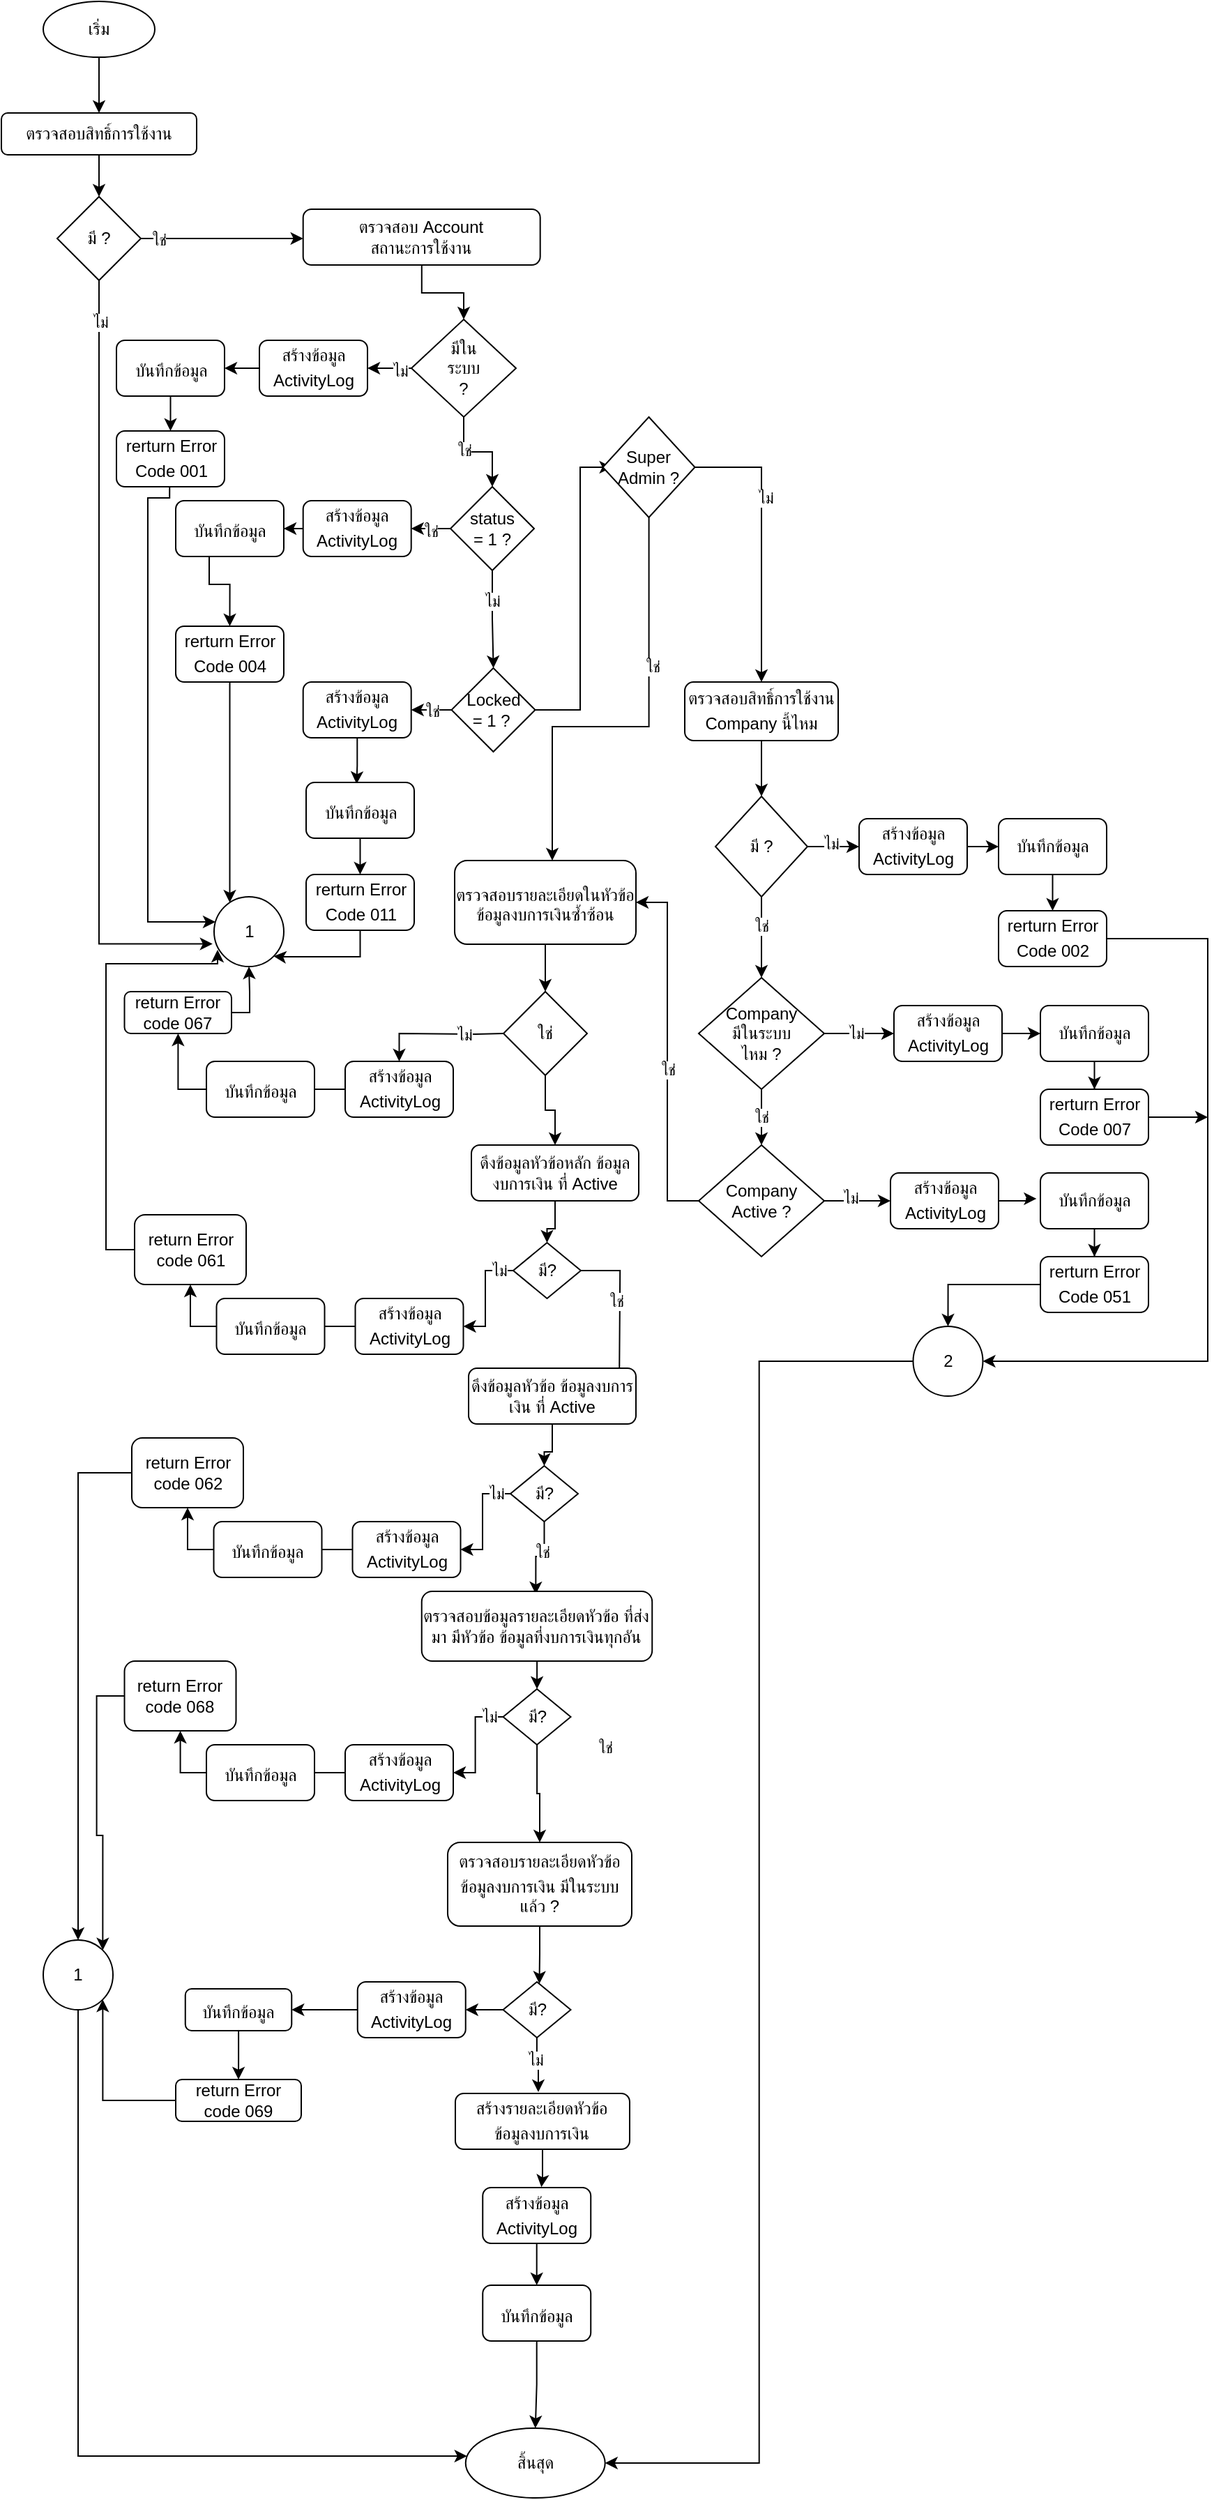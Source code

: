 <mxfile version="21.3.8" type="github" pages="2">
  <diagram name="หน้า-1" id="kAMeDEt6yK3nhV0qE2oL">
    <mxGraphModel dx="1145" dy="1011" grid="1" gridSize="10" guides="1" tooltips="1" connect="1" arrows="1" fold="1" page="1" pageScale="1" pageWidth="827" pageHeight="1169" math="0" shadow="0">
      <root>
        <mxCell id="0" />
        <mxCell id="1" parent="0" />
        <mxCell id="aYF4KEhxD1K4guxFmFql-1" value="เริ่ม" style="ellipse;whiteSpace=wrap;html=1;" vertex="1" parent="1">
          <mxGeometry x="75" y="20" width="80" height="40" as="geometry" />
        </mxCell>
        <mxCell id="aYF4KEhxD1K4guxFmFql-2" value="ตรวจสอบสิทธิ์การใช้งาน" style="rounded=1;whiteSpace=wrap;html=1;" vertex="1" parent="1">
          <mxGeometry x="45" y="100" width="140" height="30" as="geometry" />
        </mxCell>
        <mxCell id="aYF4KEhxD1K4guxFmFql-3" value="" style="edgeStyle=orthogonalEdgeStyle;rounded=0;orthogonalLoop=1;jettySize=auto;html=1;" edge="1" parent="1" source="aYF4KEhxD1K4guxFmFql-1" target="aYF4KEhxD1K4guxFmFql-2">
          <mxGeometry relative="1" as="geometry" />
        </mxCell>
        <mxCell id="aYF4KEhxD1K4guxFmFql-4" value="มี ?" style="rhombus;whiteSpace=wrap;html=1;" vertex="1" parent="1">
          <mxGeometry x="85" y="160" width="60" height="60" as="geometry" />
        </mxCell>
        <mxCell id="aYF4KEhxD1K4guxFmFql-5" value="" style="edgeStyle=orthogonalEdgeStyle;rounded=0;orthogonalLoop=1;jettySize=auto;html=1;" edge="1" parent="1" source="aYF4KEhxD1K4guxFmFql-2" target="aYF4KEhxD1K4guxFmFql-4">
          <mxGeometry relative="1" as="geometry" />
        </mxCell>
        <mxCell id="aYF4KEhxD1K4guxFmFql-6" style="edgeStyle=orthogonalEdgeStyle;rounded=0;orthogonalLoop=1;jettySize=auto;html=1;entryX=-0.022;entryY=0.676;entryDx=0;entryDy=0;entryPerimeter=0;" edge="1" parent="1" source="aYF4KEhxD1K4guxFmFql-4" target="aYF4KEhxD1K4guxFmFql-19">
          <mxGeometry relative="1" as="geometry">
            <Array as="points">
              <mxPoint x="115" y="696" />
            </Array>
            <mxPoint x="270" y="730" as="targetPoint" />
          </mxGeometry>
        </mxCell>
        <mxCell id="aYF4KEhxD1K4guxFmFql-7" value="ไม่" style="edgeLabel;html=1;align=center;verticalAlign=middle;resizable=0;points=[];" vertex="1" connectable="0" parent="aYF4KEhxD1K4guxFmFql-6">
          <mxGeometry x="-0.892" y="1" relative="1" as="geometry">
            <mxPoint as="offset" />
          </mxGeometry>
        </mxCell>
        <mxCell id="aYF4KEhxD1K4guxFmFql-8" value="ตรวจสอบ Account &lt;br&gt;สถานะการใช้งาน" style="rounded=1;whiteSpace=wrap;html=1;" vertex="1" parent="1">
          <mxGeometry x="261.35" y="169" width="170" height="40" as="geometry" />
        </mxCell>
        <mxCell id="aYF4KEhxD1K4guxFmFql-9" value="" style="edgeStyle=orthogonalEdgeStyle;rounded=0;orthogonalLoop=1;jettySize=auto;html=1;" edge="1" parent="1" source="aYF4KEhxD1K4guxFmFql-4" target="aYF4KEhxD1K4guxFmFql-8">
          <mxGeometry relative="1" as="geometry">
            <Array as="points">
              <mxPoint x="225" y="190" />
              <mxPoint x="225" y="190" />
            </Array>
          </mxGeometry>
        </mxCell>
        <mxCell id="aYF4KEhxD1K4guxFmFql-10" value="ใช่" style="edgeLabel;html=1;align=center;verticalAlign=middle;resizable=0;points=[];" vertex="1" connectable="0" parent="aYF4KEhxD1K4guxFmFql-9">
          <mxGeometry x="-0.78" y="-1" relative="1" as="geometry">
            <mxPoint as="offset" />
          </mxGeometry>
        </mxCell>
        <mxCell id="aYF4KEhxD1K4guxFmFql-11" value="มีใน&lt;br&gt;ระบบ &lt;br&gt;?" style="rhombus;whiteSpace=wrap;html=1;" vertex="1" parent="1">
          <mxGeometry x="339" y="248" width="75" height="70" as="geometry" />
        </mxCell>
        <mxCell id="aYF4KEhxD1K4guxFmFql-12" value="" style="edgeStyle=orthogonalEdgeStyle;rounded=0;orthogonalLoop=1;jettySize=auto;html=1;" edge="1" parent="1" source="aYF4KEhxD1K4guxFmFql-8" target="aYF4KEhxD1K4guxFmFql-11">
          <mxGeometry relative="1" as="geometry" />
        </mxCell>
        <mxCell id="aYF4KEhxD1K4guxFmFql-13" value="status&lt;br style=&quot;border-color: var(--border-color);&quot;&gt;= 1 ?" style="rhombus;whiteSpace=wrap;html=1;" vertex="1" parent="1">
          <mxGeometry x="367" y="368" width="60" height="60" as="geometry" />
        </mxCell>
        <mxCell id="aYF4KEhxD1K4guxFmFql-14" value="" style="edgeStyle=orthogonalEdgeStyle;rounded=0;orthogonalLoop=1;jettySize=auto;html=1;" edge="1" parent="1" source="aYF4KEhxD1K4guxFmFql-11" target="aYF4KEhxD1K4guxFmFql-13">
          <mxGeometry relative="1" as="geometry" />
        </mxCell>
        <mxCell id="aYF4KEhxD1K4guxFmFql-15" value="ใช่" style="edgeLabel;html=1;align=center;verticalAlign=middle;resizable=0;points=[];" vertex="1" connectable="0" parent="aYF4KEhxD1K4guxFmFql-14">
          <mxGeometry x="-0.325" y="2" relative="1" as="geometry">
            <mxPoint x="-2" as="offset" />
          </mxGeometry>
        </mxCell>
        <mxCell id="aYF4KEhxD1K4guxFmFql-16" value="Locked&lt;br style=&quot;border-color: var(--border-color);&quot;&gt;= 1 ?&amp;nbsp;" style="rhombus;whiteSpace=wrap;html=1;" vertex="1" parent="1">
          <mxGeometry x="367.75" y="498" width="60" height="60" as="geometry" />
        </mxCell>
        <mxCell id="aYF4KEhxD1K4guxFmFql-17" value="" style="edgeStyle=orthogonalEdgeStyle;rounded=0;orthogonalLoop=1;jettySize=auto;html=1;" edge="1" parent="1" source="aYF4KEhxD1K4guxFmFql-13" target="aYF4KEhxD1K4guxFmFql-16">
          <mxGeometry relative="1" as="geometry" />
        </mxCell>
        <mxCell id="aYF4KEhxD1K4guxFmFql-18" value="ไม่" style="edgeLabel;html=1;align=center;verticalAlign=middle;resizable=0;points=[];" vertex="1" connectable="0" parent="aYF4KEhxD1K4guxFmFql-17">
          <mxGeometry x="-0.374" relative="1" as="geometry">
            <mxPoint as="offset" />
          </mxGeometry>
        </mxCell>
        <mxCell id="aYF4KEhxD1K4guxFmFql-19" value="1" style="ellipse;whiteSpace=wrap;html=1;aspect=fixed;" vertex="1" parent="1">
          <mxGeometry x="197.5" y="662" width="50" height="50" as="geometry" />
        </mxCell>
        <mxCell id="aYF4KEhxD1K4guxFmFql-20" style="edgeStyle=orthogonalEdgeStyle;rounded=0;orthogonalLoop=1;jettySize=auto;html=1;exitX=0.492;exitY=0.949;exitDx=0;exitDy=0;exitPerimeter=0;" edge="1" parent="1" source="aYF4KEhxD1K4guxFmFql-21" target="aYF4KEhxD1K4guxFmFql-19">
          <mxGeometry relative="1" as="geometry">
            <Array as="points">
              <mxPoint x="166" y="376" />
              <mxPoint x="150" y="376" />
              <mxPoint x="150" y="680" />
            </Array>
          </mxGeometry>
        </mxCell>
        <mxCell id="aYF4KEhxD1K4guxFmFql-21" value="rerturn Error Code&amp;nbsp;001&lt;span style=&quot;font-size: medium; text-align: start;&quot;&gt;&lt;/span&gt;" style="rounded=1;whiteSpace=wrap;html=1;" vertex="1" parent="1">
          <mxGeometry x="127.5" y="328" width="77.5" height="40" as="geometry" />
        </mxCell>
        <mxCell id="aYF4KEhxD1K4guxFmFql-22" style="edgeStyle=orthogonalEdgeStyle;rounded=0;orthogonalLoop=1;jettySize=auto;html=1;entryX=1;entryY=1;entryDx=0;entryDy=0;" edge="1" parent="1" source="aYF4KEhxD1K4guxFmFql-23" target="aYF4KEhxD1K4guxFmFql-19">
          <mxGeometry relative="1" as="geometry">
            <Array as="points">
              <mxPoint x="302" y="705" />
              <mxPoint x="244" y="705" />
            </Array>
          </mxGeometry>
        </mxCell>
        <mxCell id="aYF4KEhxD1K4guxFmFql-23" value="rerturn Error Code&amp;nbsp;011&lt;span style=&quot;font-size: medium; text-align: start;&quot;&gt;&lt;/span&gt;" style="rounded=1;whiteSpace=wrap;html=1;" vertex="1" parent="1">
          <mxGeometry x="263.5" y="646" width="77.5" height="40" as="geometry" />
        </mxCell>
        <mxCell id="aYF4KEhxD1K4guxFmFql-24" value="" style="edgeStyle=orthogonalEdgeStyle;rounded=0;orthogonalLoop=1;jettySize=auto;html=1;entryX=0.467;entryY=0.027;entryDx=0;entryDy=0;entryPerimeter=0;" edge="1" parent="1" source="aYF4KEhxD1K4guxFmFql-66" target="aYF4KEhxD1K4guxFmFql-68">
          <mxGeometry relative="1" as="geometry" />
        </mxCell>
        <mxCell id="aYF4KEhxD1K4guxFmFql-25" style="edgeStyle=orthogonalEdgeStyle;rounded=0;orthogonalLoop=1;jettySize=auto;html=1;" edge="1" parent="1" source="aYF4KEhxD1K4guxFmFql-26" target="aYF4KEhxD1K4guxFmFql-19">
          <mxGeometry relative="1" as="geometry">
            <mxPoint x="190" y="630" as="targetPoint" />
            <Array as="points">
              <mxPoint x="209" y="660" />
              <mxPoint x="209" y="660" />
            </Array>
          </mxGeometry>
        </mxCell>
        <mxCell id="aYF4KEhxD1K4guxFmFql-26" value="rerturn Error Code&amp;nbsp;004&lt;span style=&quot;font-size: medium; text-align: start;&quot;&gt;&lt;/span&gt;" style="rounded=1;whiteSpace=wrap;html=1;" vertex="1" parent="1">
          <mxGeometry x="170" y="468" width="77.5" height="40" as="geometry" />
        </mxCell>
        <mxCell id="aYF4KEhxD1K4guxFmFql-27" value="" style="edgeStyle=orthogonalEdgeStyle;rounded=0;orthogonalLoop=1;jettySize=auto;html=1;" edge="1" parent="1" source="aYF4KEhxD1K4guxFmFql-13" target="aYF4KEhxD1K4guxFmFql-61">
          <mxGeometry relative="1" as="geometry">
            <mxPoint x="300" y="380" as="targetPoint" />
          </mxGeometry>
        </mxCell>
        <mxCell id="aYF4KEhxD1K4guxFmFql-28" value="ใช่" style="edgeLabel;html=1;align=center;verticalAlign=middle;resizable=0;points=[];" vertex="1" connectable="0" parent="aYF4KEhxD1K4guxFmFql-27">
          <mxGeometry x="-0.461" y="2" relative="1" as="geometry">
            <mxPoint as="offset" />
          </mxGeometry>
        </mxCell>
        <mxCell id="aYF4KEhxD1K4guxFmFql-29" value="" style="edgeStyle=orthogonalEdgeStyle;rounded=0;orthogonalLoop=1;jettySize=auto;html=1;entryX=0.1;entryY=0.5;entryDx=0;entryDy=0;entryPerimeter=0;" edge="1" parent="1" source="aYF4KEhxD1K4guxFmFql-16" target="aYF4KEhxD1K4guxFmFql-32">
          <mxGeometry relative="1" as="geometry">
            <mxPoint x="419" y="528" as="targetPoint" />
            <Array as="points">
              <mxPoint x="460" y="528" />
              <mxPoint x="460" y="354" />
            </Array>
          </mxGeometry>
        </mxCell>
        <mxCell id="aYF4KEhxD1K4guxFmFql-30" value="" style="edgeStyle=orthogonalEdgeStyle;rounded=0;orthogonalLoop=1;jettySize=auto;html=1;" edge="1" parent="1" source="aYF4KEhxD1K4guxFmFql-32" target="aYF4KEhxD1K4guxFmFql-33">
          <mxGeometry relative="1" as="geometry">
            <mxPoint x="535" y="528" as="targetPoint" />
            <Array as="points">
              <mxPoint x="590" y="354" />
            </Array>
          </mxGeometry>
        </mxCell>
        <mxCell id="aYF4KEhxD1K4guxFmFql-31" value="ไม่" style="edgeLabel;html=1;align=center;verticalAlign=middle;resizable=0;points=[];" vertex="1" connectable="0" parent="aYF4KEhxD1K4guxFmFql-30">
          <mxGeometry x="-0.311" y="3" relative="1" as="geometry">
            <mxPoint as="offset" />
          </mxGeometry>
        </mxCell>
        <mxCell id="aYF4KEhxD1K4guxFmFql-32" value="Super&lt;br&gt;Admin ?" style="rhombus;whiteSpace=wrap;html=1;" vertex="1" parent="1">
          <mxGeometry x="476.25" y="318" width="66" height="72" as="geometry" />
        </mxCell>
        <mxCell id="aYF4KEhxD1K4guxFmFql-33" value="ตรวจสอบสิทธิ์การใช้งาน Company นี้ไหม&lt;span style=&quot;font-size: medium; text-align: start;&quot;&gt;&lt;/span&gt;" style="rounded=1;whiteSpace=wrap;html=1;" vertex="1" parent="1">
          <mxGeometry x="535" y="508" width="110" height="42" as="geometry" />
        </mxCell>
        <mxCell id="aYF4KEhxD1K4guxFmFql-34" value="มี ?" style="rhombus;whiteSpace=wrap;html=1;" vertex="1" parent="1">
          <mxGeometry x="557" y="590" width="66" height="72" as="geometry" />
        </mxCell>
        <mxCell id="aYF4KEhxD1K4guxFmFql-35" value="" style="edgeStyle=orthogonalEdgeStyle;rounded=0;orthogonalLoop=1;jettySize=auto;html=1;" edge="1" parent="1" source="aYF4KEhxD1K4guxFmFql-33" target="aYF4KEhxD1K4guxFmFql-34">
          <mxGeometry relative="1" as="geometry" />
        </mxCell>
        <mxCell id="aYF4KEhxD1K4guxFmFql-36" value="Company &lt;br&gt;มีในระบบ&lt;br&gt;ไหม ?" style="rhombus;whiteSpace=wrap;html=1;" vertex="1" parent="1">
          <mxGeometry x="545" y="720" width="90" height="80" as="geometry" />
        </mxCell>
        <mxCell id="aYF4KEhxD1K4guxFmFql-37" value="" style="edgeStyle=orthogonalEdgeStyle;rounded=0;orthogonalLoop=1;jettySize=auto;html=1;" edge="1" parent="1" source="aYF4KEhxD1K4guxFmFql-34" target="aYF4KEhxD1K4guxFmFql-36">
          <mxGeometry relative="1" as="geometry" />
        </mxCell>
        <mxCell id="aYF4KEhxD1K4guxFmFql-38" value="ใช่" style="edgeLabel;html=1;align=center;verticalAlign=middle;resizable=0;points=[];" vertex="1" connectable="0" parent="aYF4KEhxD1K4guxFmFql-37">
          <mxGeometry x="-0.286" relative="1" as="geometry">
            <mxPoint as="offset" />
          </mxGeometry>
        </mxCell>
        <mxCell id="aYF4KEhxD1K4guxFmFql-39" style="edgeStyle=orthogonalEdgeStyle;rounded=0;orthogonalLoop=1;jettySize=auto;html=1;" edge="1" parent="1">
          <mxGeometry relative="1" as="geometry">
            <mxPoint x="737.5" y="626" as="sourcePoint" />
            <mxPoint x="760" y="626" as="targetPoint" />
          </mxGeometry>
        </mxCell>
        <mxCell id="aYF4KEhxD1K4guxFmFql-40" style="edgeStyle=orthogonalEdgeStyle;rounded=0;orthogonalLoop=1;jettySize=auto;html=1;" edge="1" parent="1" source="aYF4KEhxD1K4guxFmFql-34">
          <mxGeometry relative="1" as="geometry">
            <mxPoint x="660" y="626" as="targetPoint" />
          </mxGeometry>
        </mxCell>
        <mxCell id="aYF4KEhxD1K4guxFmFql-41" value="ไม่" style="edgeLabel;html=1;align=center;verticalAlign=middle;resizable=0;points=[];" vertex="1" connectable="0" parent="aYF4KEhxD1K4guxFmFql-40">
          <mxGeometry x="-0.086" y="2" relative="1" as="geometry">
            <mxPoint as="offset" />
          </mxGeometry>
        </mxCell>
        <mxCell id="aYF4KEhxD1K4guxFmFql-42" style="edgeStyle=orthogonalEdgeStyle;rounded=0;orthogonalLoop=1;jettySize=auto;html=1;entryX=1;entryY=0.5;entryDx=0;entryDy=0;" edge="1" parent="1" source="aYF4KEhxD1K4guxFmFql-44" target="aYF4KEhxD1K4guxFmFql-89">
          <mxGeometry relative="1" as="geometry">
            <mxPoint x="483.72" y="880" as="targetPoint" />
          </mxGeometry>
        </mxCell>
        <mxCell id="aYF4KEhxD1K4guxFmFql-43" value="ใช่" style="edgeLabel;html=1;align=center;verticalAlign=middle;resizable=0;points=[];" vertex="1" connectable="0" parent="aYF4KEhxD1K4guxFmFql-42">
          <mxGeometry x="-0.099" relative="1" as="geometry">
            <mxPoint as="offset" />
          </mxGeometry>
        </mxCell>
        <mxCell id="aYF4KEhxD1K4guxFmFql-44" value="Company &lt;br&gt;Active ?" style="rhombus;whiteSpace=wrap;html=1;" vertex="1" parent="1">
          <mxGeometry x="545" y="840" width="90" height="80" as="geometry" />
        </mxCell>
        <mxCell id="aYF4KEhxD1K4guxFmFql-45" value="ใช่" style="edgeStyle=orthogonalEdgeStyle;rounded=0;orthogonalLoop=1;jettySize=auto;html=1;" edge="1" parent="1" source="aYF4KEhxD1K4guxFmFql-36" target="aYF4KEhxD1K4guxFmFql-44">
          <mxGeometry relative="1" as="geometry" />
        </mxCell>
        <mxCell id="aYF4KEhxD1K4guxFmFql-46" value="" style="edgeStyle=orthogonalEdgeStyle;rounded=0;orthogonalLoop=1;jettySize=auto;html=1;" edge="1" parent="1" source="aYF4KEhxD1K4guxFmFql-36">
          <mxGeometry relative="1" as="geometry">
            <mxPoint x="685" y="760" as="targetPoint" />
          </mxGeometry>
        </mxCell>
        <mxCell id="aYF4KEhxD1K4guxFmFql-47" value="ไม่" style="edgeLabel;html=1;align=center;verticalAlign=middle;resizable=0;points=[];" vertex="1" connectable="0" parent="aYF4KEhxD1K4guxFmFql-46">
          <mxGeometry x="-0.113" relative="1" as="geometry">
            <mxPoint as="offset" />
          </mxGeometry>
        </mxCell>
        <mxCell id="aYF4KEhxD1K4guxFmFql-48" value="" style="edgeStyle=orthogonalEdgeStyle;rounded=0;orthogonalLoop=1;jettySize=auto;html=1;" edge="1" parent="1" source="aYF4KEhxD1K4guxFmFql-44" target="aYF4KEhxD1K4guxFmFql-81">
          <mxGeometry relative="1" as="geometry">
            <mxPoint x="685" y="880" as="targetPoint" />
          </mxGeometry>
        </mxCell>
        <mxCell id="aYF4KEhxD1K4guxFmFql-49" value="ไม่" style="edgeLabel;html=1;align=center;verticalAlign=middle;resizable=0;points=[];" vertex="1" connectable="0" parent="aYF4KEhxD1K4guxFmFql-48">
          <mxGeometry x="-0.215" y="2" relative="1" as="geometry">
            <mxPoint as="offset" />
          </mxGeometry>
        </mxCell>
        <mxCell id="aYF4KEhxD1K4guxFmFql-50" style="edgeStyle=orthogonalEdgeStyle;rounded=0;orthogonalLoop=1;jettySize=auto;html=1;entryX=1;entryY=0.5;entryDx=0;entryDy=0;" edge="1" parent="1" source="aYF4KEhxD1K4guxFmFql-51" target="aYF4KEhxD1K4guxFmFql-124">
          <mxGeometry relative="1" as="geometry" />
        </mxCell>
        <mxCell id="aYF4KEhxD1K4guxFmFql-51" value="2" style="ellipse;whiteSpace=wrap;html=1;aspect=fixed;" vertex="1" parent="1">
          <mxGeometry x="698.75" y="970" width="50" height="50" as="geometry" />
        </mxCell>
        <mxCell id="aYF4KEhxD1K4guxFmFql-52" style="edgeStyle=orthogonalEdgeStyle;rounded=0;orthogonalLoop=1;jettySize=auto;html=1;entryX=1;entryY=0.5;entryDx=0;entryDy=0;" edge="1" parent="1" source="aYF4KEhxD1K4guxFmFql-71" target="aYF4KEhxD1K4guxFmFql-51">
          <mxGeometry relative="1" as="geometry">
            <mxPoint x="785" y="780" as="targetPoint" />
            <Array as="points">
              <mxPoint x="910" y="692" />
              <mxPoint x="910" y="995" />
            </Array>
            <mxPoint x="800.029" y="646" as="sourcePoint" />
          </mxGeometry>
        </mxCell>
        <mxCell id="aYF4KEhxD1K4guxFmFql-53" style="edgeStyle=orthogonalEdgeStyle;rounded=0;orthogonalLoop=1;jettySize=auto;html=1;entryX=0;entryY=0.5;entryDx=0;entryDy=0;" edge="1" parent="1" target="aYF4KEhxD1K4guxFmFql-77">
          <mxGeometry relative="1" as="geometry">
            <Array as="points">
              <mxPoint x="780" y="760" />
              <mxPoint x="780" y="760" />
            </Array>
            <mxPoint x="762.5" y="760.037" as="sourcePoint" />
          </mxGeometry>
        </mxCell>
        <mxCell id="aYF4KEhxD1K4guxFmFql-54" value="" style="edgeStyle=orthogonalEdgeStyle;rounded=0;orthogonalLoop=1;jettySize=auto;html=1;entryX=0.5;entryY=0;entryDx=0;entryDy=0;" edge="1" parent="1" source="aYF4KEhxD1K4guxFmFql-55" target="aYF4KEhxD1K4guxFmFql-21">
          <mxGeometry relative="1" as="geometry" />
        </mxCell>
        <mxCell id="aYF4KEhxD1K4guxFmFql-55" value="บันทึกข้อมูล&lt;span style=&quot;font-size: medium; text-align: start;&quot;&gt;&lt;/span&gt;" style="rounded=1;whiteSpace=wrap;html=1;" vertex="1" parent="1">
          <mxGeometry x="127.5" y="263" width="77.5" height="40" as="geometry" />
        </mxCell>
        <mxCell id="aYF4KEhxD1K4guxFmFql-56" value="" style="edgeStyle=orthogonalEdgeStyle;rounded=0;orthogonalLoop=1;jettySize=auto;html=1;" edge="1" parent="1" source="aYF4KEhxD1K4guxFmFql-11" target="aYF4KEhxD1K4guxFmFql-59">
          <mxGeometry relative="1" as="geometry">
            <mxPoint x="159" y="338" as="targetPoint" />
            <mxPoint x="309" y="283" as="sourcePoint" />
          </mxGeometry>
        </mxCell>
        <mxCell id="aYF4KEhxD1K4guxFmFql-57" value="ไม่" style="edgeLabel;html=1;align=center;verticalAlign=middle;resizable=0;points=[];" vertex="1" connectable="0" parent="aYF4KEhxD1K4guxFmFql-56">
          <mxGeometry x="-0.657" y="2" relative="1" as="geometry">
            <mxPoint as="offset" />
          </mxGeometry>
        </mxCell>
        <mxCell id="aYF4KEhxD1K4guxFmFql-58" style="edgeStyle=orthogonalEdgeStyle;rounded=0;orthogonalLoop=1;jettySize=auto;html=1;" edge="1" parent="1" source="aYF4KEhxD1K4guxFmFql-59" target="aYF4KEhxD1K4guxFmFql-55">
          <mxGeometry relative="1" as="geometry" />
        </mxCell>
        <mxCell id="aYF4KEhxD1K4guxFmFql-59" value="สร้างข้อมูล ActivityLog&lt;span style=&quot;font-size: medium; text-align: start;&quot;&gt;&lt;/span&gt;" style="rounded=1;whiteSpace=wrap;html=1;" vertex="1" parent="1">
          <mxGeometry x="230" y="263" width="77.5" height="40" as="geometry" />
        </mxCell>
        <mxCell id="aYF4KEhxD1K4guxFmFql-60" style="edgeStyle=orthogonalEdgeStyle;rounded=0;orthogonalLoop=1;jettySize=auto;html=1;" edge="1" parent="1" source="aYF4KEhxD1K4guxFmFql-61" target="aYF4KEhxD1K4guxFmFql-63">
          <mxGeometry relative="1" as="geometry" />
        </mxCell>
        <mxCell id="aYF4KEhxD1K4guxFmFql-61" value="สร้างข้อมูล ActivityLog&lt;span style=&quot;font-size: medium; text-align: start;&quot;&gt;&lt;/span&gt;" style="rounded=1;whiteSpace=wrap;html=1;" vertex="1" parent="1">
          <mxGeometry x="261.35" y="378" width="77.5" height="40" as="geometry" />
        </mxCell>
        <mxCell id="aYF4KEhxD1K4guxFmFql-62" style="edgeStyle=orthogonalEdgeStyle;rounded=0;orthogonalLoop=1;jettySize=auto;html=1;entryX=0.5;entryY=0;entryDx=0;entryDy=0;" edge="1" parent="1" source="aYF4KEhxD1K4guxFmFql-63" target="aYF4KEhxD1K4guxFmFql-26">
          <mxGeometry relative="1" as="geometry">
            <Array as="points">
              <mxPoint x="194" y="438" />
            </Array>
          </mxGeometry>
        </mxCell>
        <mxCell id="aYF4KEhxD1K4guxFmFql-63" value="บันทึกข้อมูล&lt;span style=&quot;font-size: medium; text-align: start;&quot;&gt;&lt;/span&gt;" style="rounded=1;whiteSpace=wrap;html=1;" vertex="1" parent="1">
          <mxGeometry x="170" y="378" width="77.5" height="40" as="geometry" />
        </mxCell>
        <mxCell id="aYF4KEhxD1K4guxFmFql-64" value="" style="edgeStyle=orthogonalEdgeStyle;rounded=0;orthogonalLoop=1;jettySize=auto;html=1;" edge="1" parent="1" source="aYF4KEhxD1K4guxFmFql-16" target="aYF4KEhxD1K4guxFmFql-66">
          <mxGeometry relative="1" as="geometry">
            <mxPoint x="368" y="528" as="sourcePoint" />
            <mxPoint x="328" y="585" as="targetPoint" />
          </mxGeometry>
        </mxCell>
        <mxCell id="aYF4KEhxD1K4guxFmFql-65" value="ใช่" style="edgeLabel;html=1;align=center;verticalAlign=middle;resizable=0;points=[];" vertex="1" connectable="0" parent="aYF4KEhxD1K4guxFmFql-64">
          <mxGeometry x="-0.461" y="1" relative="1" as="geometry">
            <mxPoint as="offset" />
          </mxGeometry>
        </mxCell>
        <mxCell id="aYF4KEhxD1K4guxFmFql-66" value="สร้างข้อมูล ActivityLog&lt;span style=&quot;font-size: medium; text-align: start;&quot;&gt;&lt;/span&gt;" style="rounded=1;whiteSpace=wrap;html=1;" vertex="1" parent="1">
          <mxGeometry x="261.35" y="508" width="77.5" height="40" as="geometry" />
        </mxCell>
        <mxCell id="aYF4KEhxD1K4guxFmFql-67" value="" style="edgeStyle=orthogonalEdgeStyle;rounded=0;orthogonalLoop=1;jettySize=auto;html=1;" edge="1" parent="1" source="aYF4KEhxD1K4guxFmFql-68" target="aYF4KEhxD1K4guxFmFql-23">
          <mxGeometry relative="1" as="geometry" />
        </mxCell>
        <mxCell id="aYF4KEhxD1K4guxFmFql-68" value="บันทึกข้อมูล&lt;span style=&quot;font-size: medium; text-align: start;&quot;&gt;&lt;/span&gt;" style="rounded=1;whiteSpace=wrap;html=1;" vertex="1" parent="1">
          <mxGeometry x="263.5" y="580" width="77.5" height="40" as="geometry" />
        </mxCell>
        <mxCell id="aYF4KEhxD1K4guxFmFql-69" style="edgeStyle=orthogonalEdgeStyle;rounded=0;orthogonalLoop=1;jettySize=auto;html=1;entryX=0.5;entryY=0;entryDx=0;entryDy=0;" edge="1" parent="1" source="aYF4KEhxD1K4guxFmFql-70" target="aYF4KEhxD1K4guxFmFql-71">
          <mxGeometry relative="1" as="geometry" />
        </mxCell>
        <mxCell id="aYF4KEhxD1K4guxFmFql-70" value="บันทึกข้อมูล" style="rounded=1;whiteSpace=wrap;html=1;" vertex="1" parent="1">
          <mxGeometry x="760" y="606" width="77.5" height="40" as="geometry" />
        </mxCell>
        <mxCell id="aYF4KEhxD1K4guxFmFql-71" value="rerturn Error Code&amp;nbsp;002&lt;span style=&quot;font-size: medium; text-align: start;&quot;&gt;&lt;/span&gt;" style="rounded=1;whiteSpace=wrap;html=1;" vertex="1" parent="1">
          <mxGeometry x="760" y="672" width="77.5" height="40" as="geometry" />
        </mxCell>
        <mxCell id="aYF4KEhxD1K4guxFmFql-72" value="สร้างข้อมูล ActivityLog&lt;span style=&quot;font-size: medium; text-align: start;&quot;&gt;&lt;/span&gt;" style="rounded=1;whiteSpace=wrap;html=1;" vertex="1" parent="1">
          <mxGeometry x="660" y="606" width="77.5" height="40" as="geometry" />
        </mxCell>
        <mxCell id="aYF4KEhxD1K4guxFmFql-73" style="edgeStyle=orthogonalEdgeStyle;rounded=0;orthogonalLoop=1;jettySize=auto;html=1;" edge="1" parent="1" source="aYF4KEhxD1K4guxFmFql-74">
          <mxGeometry relative="1" as="geometry">
            <mxPoint x="910" y="820" as="targetPoint" />
          </mxGeometry>
        </mxCell>
        <mxCell id="aYF4KEhxD1K4guxFmFql-74" value="rerturn Error Code&amp;nbsp;007&lt;span style=&quot;font-size: medium; text-align: start;&quot;&gt;&lt;/span&gt;" style="rounded=1;whiteSpace=wrap;html=1;" vertex="1" parent="1">
          <mxGeometry x="790" y="800" width="77.5" height="40" as="geometry" />
        </mxCell>
        <mxCell id="aYF4KEhxD1K4guxFmFql-75" value="สร้างข้อมูล ActivityLog&lt;span style=&quot;font-size: medium; text-align: start;&quot;&gt;&lt;/span&gt;" style="rounded=1;whiteSpace=wrap;html=1;" vertex="1" parent="1">
          <mxGeometry x="685" y="740" width="77.5" height="40" as="geometry" />
        </mxCell>
        <mxCell id="aYF4KEhxD1K4guxFmFql-76" style="edgeStyle=orthogonalEdgeStyle;rounded=0;orthogonalLoop=1;jettySize=auto;html=1;" edge="1" parent="1" source="aYF4KEhxD1K4guxFmFql-77" target="aYF4KEhxD1K4guxFmFql-74">
          <mxGeometry relative="1" as="geometry" />
        </mxCell>
        <mxCell id="aYF4KEhxD1K4guxFmFql-77" value="บันทึกข้อมูล" style="rounded=1;whiteSpace=wrap;html=1;" vertex="1" parent="1">
          <mxGeometry x="790" y="740" width="77.5" height="40" as="geometry" />
        </mxCell>
        <mxCell id="aYF4KEhxD1K4guxFmFql-78" style="edgeStyle=orthogonalEdgeStyle;rounded=0;orthogonalLoop=1;jettySize=auto;html=1;" edge="1" parent="1" source="aYF4KEhxD1K4guxFmFql-79" target="aYF4KEhxD1K4guxFmFql-51">
          <mxGeometry relative="1" as="geometry">
            <mxPoint x="829" y="990" as="targetPoint" />
          </mxGeometry>
        </mxCell>
        <mxCell id="aYF4KEhxD1K4guxFmFql-79" value="rerturn Error Code&amp;nbsp;051&lt;span style=&quot;font-size: medium; text-align: start;&quot;&gt;&lt;/span&gt;" style="rounded=1;whiteSpace=wrap;html=1;" vertex="1" parent="1">
          <mxGeometry x="790" y="920" width="77.5" height="40" as="geometry" />
        </mxCell>
        <mxCell id="aYF4KEhxD1K4guxFmFql-80" style="edgeStyle=orthogonalEdgeStyle;rounded=0;orthogonalLoop=1;jettySize=auto;html=1;entryX=-0.036;entryY=0.462;entryDx=0;entryDy=0;entryPerimeter=0;" edge="1" parent="1" source="aYF4KEhxD1K4guxFmFql-81" target="aYF4KEhxD1K4guxFmFql-83">
          <mxGeometry relative="1" as="geometry" />
        </mxCell>
        <mxCell id="aYF4KEhxD1K4guxFmFql-81" value="สร้างข้อมูล ActivityLog&lt;span style=&quot;font-size: medium; text-align: start;&quot;&gt;&lt;/span&gt;" style="rounded=1;whiteSpace=wrap;html=1;" vertex="1" parent="1">
          <mxGeometry x="682.5" y="860" width="77.5" height="40" as="geometry" />
        </mxCell>
        <mxCell id="aYF4KEhxD1K4guxFmFql-82" style="edgeStyle=orthogonalEdgeStyle;rounded=0;orthogonalLoop=1;jettySize=auto;html=1;" edge="1" parent="1" source="aYF4KEhxD1K4guxFmFql-83" target="aYF4KEhxD1K4guxFmFql-79">
          <mxGeometry relative="1" as="geometry" />
        </mxCell>
        <mxCell id="aYF4KEhxD1K4guxFmFql-83" value="บันทึกข้อมูล" style="rounded=1;whiteSpace=wrap;html=1;" vertex="1" parent="1">
          <mxGeometry x="790" y="860" width="77.5" height="40" as="geometry" />
        </mxCell>
        <mxCell id="aYF4KEhxD1K4guxFmFql-84" style="edgeStyle=orthogonalEdgeStyle;rounded=0;orthogonalLoop=1;jettySize=auto;html=1;" edge="1" parent="1" source="aYF4KEhxD1K4guxFmFql-85" target="aYF4KEhxD1K4guxFmFql-124">
          <mxGeometry relative="1" as="geometry">
            <Array as="points">
              <mxPoint x="100" y="1780" />
            </Array>
          </mxGeometry>
        </mxCell>
        <mxCell id="aYF4KEhxD1K4guxFmFql-85" value="1" style="ellipse;whiteSpace=wrap;html=1;aspect=fixed;" vertex="1" parent="1">
          <mxGeometry x="75" y="1410" width="50" height="50" as="geometry" />
        </mxCell>
        <mxCell id="aYF4KEhxD1K4guxFmFql-86" value="" style="edgeStyle=orthogonalEdgeStyle;rounded=0;orthogonalLoop=1;jettySize=auto;html=1;" edge="1" parent="1" source="aYF4KEhxD1K4guxFmFql-32" target="aYF4KEhxD1K4guxFmFql-89">
          <mxGeometry relative="1" as="geometry">
            <mxPoint x="453.727" y="850.007" as="targetPoint" />
            <mxPoint x="509" y="390" as="sourcePoint" />
            <Array as="points">
              <mxPoint x="509" y="540" />
              <mxPoint x="440" y="540" />
            </Array>
          </mxGeometry>
        </mxCell>
        <mxCell id="aYF4KEhxD1K4guxFmFql-87" value="ใช่" style="edgeLabel;html=1;align=center;verticalAlign=middle;resizable=0;points=[];" vertex="1" connectable="0" parent="aYF4KEhxD1K4guxFmFql-86">
          <mxGeometry x="-0.322" y="2" relative="1" as="geometry">
            <mxPoint as="offset" />
          </mxGeometry>
        </mxCell>
        <mxCell id="aYF4KEhxD1K4guxFmFql-88" value="" style="edgeStyle=orthogonalEdgeStyle;rounded=0;orthogonalLoop=1;jettySize=auto;html=1;" edge="1" parent="1" source="aYF4KEhxD1K4guxFmFql-89" target="aYF4KEhxD1K4guxFmFql-91">
          <mxGeometry relative="1" as="geometry">
            <mxPoint x="435" y="766" as="targetPoint" />
          </mxGeometry>
        </mxCell>
        <mxCell id="aYF4KEhxD1K4guxFmFql-89" value="&lt;font style=&quot;font-size: 12px;&quot;&gt;ตรวจสอบ&lt;span style=&quot;text-align: start;&quot;&gt;&lt;/span&gt;รายละเอียดในหัวข้อ&lt;span style=&quot;text-align: start; background-color: initial; font-variant-numeric: normal; font-variant-east-asian: normal; font-variant-alternates: normal; font-kerning: auto; font-optical-sizing: auto; font-feature-settings: normal; font-variation-settings: normal; font-stretch: normal; line-height: normal; font-family: &amp;quot;Helvetica Neue&amp;quot;;&quot; class=&quot;s1&quot;&gt; &lt;/span&gt;&lt;span style=&quot;font-family: &amp;quot;.ThonburiUI&amp;quot;; text-align: start; background-color: initial;&quot;&gt;ข้อมูลงบการเงินซ้ำซ้อน&lt;/span&gt;&lt;/font&gt;" style="rounded=1;whiteSpace=wrap;html=1;" vertex="1" parent="1">
          <mxGeometry x="370" y="636" width="130" height="60" as="geometry" />
        </mxCell>
        <mxCell id="aYF4KEhxD1K4guxFmFql-90" style="edgeStyle=orthogonalEdgeStyle;rounded=0;orthogonalLoop=1;jettySize=auto;html=1;" edge="1" parent="1" source="aYF4KEhxD1K4guxFmFql-91" target="aYF4KEhxD1K4guxFmFql-99">
          <mxGeometry relative="1" as="geometry" />
        </mxCell>
        <mxCell id="aYF4KEhxD1K4guxFmFql-91" value="ใช่" style="rhombus;whiteSpace=wrap;html=1;" vertex="1" parent="1">
          <mxGeometry x="405" y="730" width="60" height="60" as="geometry" />
        </mxCell>
        <mxCell id="aYF4KEhxD1K4guxFmFql-92" style="edgeStyle=orthogonalEdgeStyle;rounded=0;orthogonalLoop=1;jettySize=auto;html=1;entryX=0.5;entryY=1;entryDx=0;entryDy=0;" edge="1" parent="1" source="aYF4KEhxD1K4guxFmFql-93" target="aYF4KEhxD1K4guxFmFql-19">
          <mxGeometry relative="1" as="geometry">
            <Array as="points">
              <mxPoint x="223" y="745" />
              <mxPoint x="223" y="730" />
              <mxPoint x="223" y="730" />
            </Array>
          </mxGeometry>
        </mxCell>
        <mxCell id="aYF4KEhxD1K4guxFmFql-93" value="return Error code 067" style="rounded=1;whiteSpace=wrap;html=1;" vertex="1" parent="1">
          <mxGeometry x="133.25" y="730" width="76.75" height="30" as="geometry" />
        </mxCell>
        <mxCell id="aYF4KEhxD1K4guxFmFql-94" style="edgeStyle=orthogonalEdgeStyle;rounded=0;orthogonalLoop=1;jettySize=auto;html=1;" edge="1" parent="1" source="aYF4KEhxD1K4guxFmFql-97" target="aYF4KEhxD1K4guxFmFql-93">
          <mxGeometry relative="1" as="geometry" />
        </mxCell>
        <mxCell id="aYF4KEhxD1K4guxFmFql-95" value="" style="edgeStyle=orthogonalEdgeStyle;rounded=0;orthogonalLoop=1;jettySize=auto;html=1;" edge="1" parent="1" target="aYF4KEhxD1K4guxFmFql-97">
          <mxGeometry relative="1" as="geometry">
            <mxPoint x="405" y="760" as="sourcePoint" />
            <mxPoint x="257" y="745" as="targetPoint" />
          </mxGeometry>
        </mxCell>
        <mxCell id="aYF4KEhxD1K4guxFmFql-96" value="ไม่" style="edgeLabel;html=1;align=center;verticalAlign=middle;resizable=0;points=[];" vertex="1" connectable="0" parent="aYF4KEhxD1K4guxFmFql-95">
          <mxGeometry x="-0.733" relative="1" as="geometry">
            <mxPoint x="-16" as="offset" />
          </mxGeometry>
        </mxCell>
        <mxCell id="aYF4KEhxD1K4guxFmFql-97" value="สร้างข้อมูล ActivityLog&lt;span style=&quot;font-size: medium; text-align: start;&quot;&gt;&lt;/span&gt;" style="rounded=1;whiteSpace=wrap;html=1;" vertex="1" parent="1">
          <mxGeometry x="291.5" y="780" width="77.5" height="40" as="geometry" />
        </mxCell>
        <mxCell id="aYF4KEhxD1K4guxFmFql-98" value="บันทึกข้อมูล&lt;span style=&quot;font-size: medium; text-align: start;&quot;&gt;&lt;/span&gt;" style="rounded=1;whiteSpace=wrap;html=1;" vertex="1" parent="1">
          <mxGeometry x="192" y="780" width="77.5" height="40" as="geometry" />
        </mxCell>
        <mxCell id="aYF4KEhxD1K4guxFmFql-99" value="ดึงข้อมูลหัวข้อหลัก ข้อมูลงบการเงิน ที่ Active" style="rounded=1;whiteSpace=wrap;html=1;" vertex="1" parent="1">
          <mxGeometry x="382" y="840" width="120" height="40" as="geometry" />
        </mxCell>
        <mxCell id="aYF4KEhxD1K4guxFmFql-100" style="edgeStyle=orthogonalEdgeStyle;rounded=0;orthogonalLoop=1;jettySize=auto;html=1;" edge="1" parent="1" source="aYF4KEhxD1K4guxFmFql-102">
          <mxGeometry relative="1" as="geometry">
            <mxPoint x="488.056" y="1010.046" as="targetPoint" />
          </mxGeometry>
        </mxCell>
        <mxCell id="aYF4KEhxD1K4guxFmFql-101" value="ใช่" style="edgeLabel;html=1;align=center;verticalAlign=middle;resizable=0;points=[];" vertex="1" connectable="0" parent="aYF4KEhxD1K4guxFmFql-100">
          <mxGeometry x="-0.076" y="-3" relative="1" as="geometry">
            <mxPoint as="offset" />
          </mxGeometry>
        </mxCell>
        <mxCell id="aYF4KEhxD1K4guxFmFql-102" value="มี?" style="rhombus;whiteSpace=wrap;html=1;" vertex="1" parent="1">
          <mxGeometry x="412" y="910" width="48.5" height="40" as="geometry" />
        </mxCell>
        <mxCell id="aYF4KEhxD1K4guxFmFql-103" value="" style="edgeStyle=orthogonalEdgeStyle;rounded=0;orthogonalLoop=1;jettySize=auto;html=1;" edge="1" parent="1" source="aYF4KEhxD1K4guxFmFql-99" target="aYF4KEhxD1K4guxFmFql-102">
          <mxGeometry relative="1" as="geometry" />
        </mxCell>
        <mxCell id="aYF4KEhxD1K4guxFmFql-104" style="edgeStyle=orthogonalEdgeStyle;rounded=0;orthogonalLoop=1;jettySize=auto;html=1;entryX=0.05;entryY=0.76;entryDx=0;entryDy=0;entryPerimeter=0;" edge="1" parent="1" source="aYF4KEhxD1K4guxFmFql-105" target="aYF4KEhxD1K4guxFmFql-19">
          <mxGeometry relative="1" as="geometry">
            <Array as="points">
              <mxPoint x="120" y="915" />
              <mxPoint x="120" y="710" />
              <mxPoint x="200" y="710" />
            </Array>
          </mxGeometry>
        </mxCell>
        <mxCell id="aYF4KEhxD1K4guxFmFql-105" value="return Error code 061" style="rounded=1;whiteSpace=wrap;html=1;" vertex="1" parent="1">
          <mxGeometry x="140.5" y="890" width="80" height="50" as="geometry" />
        </mxCell>
        <mxCell id="aYF4KEhxD1K4guxFmFql-106" style="edgeStyle=orthogonalEdgeStyle;rounded=0;orthogonalLoop=1;jettySize=auto;html=1;" edge="1" parent="1" source="aYF4KEhxD1K4guxFmFql-109" target="aYF4KEhxD1K4guxFmFql-105">
          <mxGeometry relative="1" as="geometry" />
        </mxCell>
        <mxCell id="aYF4KEhxD1K4guxFmFql-107" value="" style="edgeStyle=orthogonalEdgeStyle;rounded=0;orthogonalLoop=1;jettySize=auto;html=1;" edge="1" parent="1" source="aYF4KEhxD1K4guxFmFql-102" target="aYF4KEhxD1K4guxFmFql-109">
          <mxGeometry relative="1" as="geometry">
            <mxPoint x="412.25" y="930" as="sourcePoint" />
            <mxPoint x="264.25" y="915" as="targetPoint" />
          </mxGeometry>
        </mxCell>
        <mxCell id="aYF4KEhxD1K4guxFmFql-108" value="ไม่" style="edgeLabel;html=1;align=center;verticalAlign=middle;resizable=0;points=[];" vertex="1" connectable="0" parent="aYF4KEhxD1K4guxFmFql-107">
          <mxGeometry x="-0.733" relative="1" as="geometry">
            <mxPoint as="offset" />
          </mxGeometry>
        </mxCell>
        <mxCell id="aYF4KEhxD1K4guxFmFql-109" value="สร้างข้อมูล ActivityLog&lt;span style=&quot;font-size: medium; text-align: start;&quot;&gt;&lt;/span&gt;" style="rounded=1;whiteSpace=wrap;html=1;" vertex="1" parent="1">
          <mxGeometry x="298.75" y="950" width="77.5" height="40" as="geometry" />
        </mxCell>
        <mxCell id="aYF4KEhxD1K4guxFmFql-110" value="บันทึกข้อมูล&lt;span style=&quot;font-size: medium; text-align: start;&quot;&gt;&lt;/span&gt;" style="rounded=1;whiteSpace=wrap;html=1;" vertex="1" parent="1">
          <mxGeometry x="199.25" y="950" width="77.5" height="40" as="geometry" />
        </mxCell>
        <mxCell id="aYF4KEhxD1K4guxFmFql-111" value="ดึงข้อมูลหัวข้อ ข้อมูลงบการเงิน ที่ Active" style="rounded=1;whiteSpace=wrap;html=1;" vertex="1" parent="1">
          <mxGeometry x="380" y="1000" width="120" height="40" as="geometry" />
        </mxCell>
        <mxCell id="aYF4KEhxD1K4guxFmFql-112" style="edgeStyle=orthogonalEdgeStyle;rounded=0;orthogonalLoop=1;jettySize=auto;html=1;entryX=0.495;entryY=0.041;entryDx=0;entryDy=0;entryPerimeter=0;" edge="1" parent="1" source="aYF4KEhxD1K4guxFmFql-114" target="aYF4KEhxD1K4guxFmFql-132">
          <mxGeometry relative="1" as="geometry">
            <mxPoint x="490" y="1130" as="targetPoint" />
            <Array as="points" />
          </mxGeometry>
        </mxCell>
        <mxCell id="aYF4KEhxD1K4guxFmFql-113" value="ใช่" style="edgeLabel;html=1;align=center;verticalAlign=middle;resizable=0;points=[];" vertex="1" connectable="0" parent="aYF4KEhxD1K4guxFmFql-112">
          <mxGeometry x="-0.076" y="-3" relative="1" as="geometry">
            <mxPoint as="offset" />
          </mxGeometry>
        </mxCell>
        <mxCell id="aYF4KEhxD1K4guxFmFql-114" value="มี?" style="rhombus;whiteSpace=wrap;html=1;" vertex="1" parent="1">
          <mxGeometry x="410" y="1070" width="48.5" height="40" as="geometry" />
        </mxCell>
        <mxCell id="aYF4KEhxD1K4guxFmFql-115" value="" style="edgeStyle=orthogonalEdgeStyle;rounded=0;orthogonalLoop=1;jettySize=auto;html=1;" edge="1" parent="1" source="aYF4KEhxD1K4guxFmFql-111" target="aYF4KEhxD1K4guxFmFql-114">
          <mxGeometry relative="1" as="geometry" />
        </mxCell>
        <mxCell id="aYF4KEhxD1K4guxFmFql-116" style="edgeStyle=orthogonalEdgeStyle;rounded=0;orthogonalLoop=1;jettySize=auto;html=1;entryX=0.5;entryY=0;entryDx=0;entryDy=0;" edge="1" parent="1" source="aYF4KEhxD1K4guxFmFql-117" target="aYF4KEhxD1K4guxFmFql-85">
          <mxGeometry relative="1" as="geometry" />
        </mxCell>
        <mxCell id="aYF4KEhxD1K4guxFmFql-117" value="return Error code 062" style="rounded=1;whiteSpace=wrap;html=1;" vertex="1" parent="1">
          <mxGeometry x="138.5" y="1050" width="80" height="50" as="geometry" />
        </mxCell>
        <mxCell id="aYF4KEhxD1K4guxFmFql-118" style="edgeStyle=orthogonalEdgeStyle;rounded=0;orthogonalLoop=1;jettySize=auto;html=1;" edge="1" parent="1" source="aYF4KEhxD1K4guxFmFql-121" target="aYF4KEhxD1K4guxFmFql-117">
          <mxGeometry relative="1" as="geometry" />
        </mxCell>
        <mxCell id="aYF4KEhxD1K4guxFmFql-119" value="" style="edgeStyle=orthogonalEdgeStyle;rounded=0;orthogonalLoop=1;jettySize=auto;html=1;" edge="1" parent="1" source="aYF4KEhxD1K4guxFmFql-114" target="aYF4KEhxD1K4guxFmFql-121">
          <mxGeometry relative="1" as="geometry">
            <mxPoint x="410.25" y="1090" as="sourcePoint" />
            <mxPoint x="262.25" y="1075" as="targetPoint" />
          </mxGeometry>
        </mxCell>
        <mxCell id="aYF4KEhxD1K4guxFmFql-120" value="ไม่" style="edgeLabel;html=1;align=center;verticalAlign=middle;resizable=0;points=[];" vertex="1" connectable="0" parent="aYF4KEhxD1K4guxFmFql-119">
          <mxGeometry x="-0.733" relative="1" as="geometry">
            <mxPoint as="offset" />
          </mxGeometry>
        </mxCell>
        <mxCell id="aYF4KEhxD1K4guxFmFql-121" value="สร้างข้อมูล ActivityLog&lt;span style=&quot;font-size: medium; text-align: start;&quot;&gt;&lt;/span&gt;" style="rounded=1;whiteSpace=wrap;html=1;" vertex="1" parent="1">
          <mxGeometry x="296.75" y="1110" width="77.5" height="40" as="geometry" />
        </mxCell>
        <mxCell id="aYF4KEhxD1K4guxFmFql-122" value="บันทึกข้อมูล&lt;span style=&quot;font-size: medium; text-align: start;&quot;&gt;&lt;/span&gt;" style="rounded=1;whiteSpace=wrap;html=1;" vertex="1" parent="1">
          <mxGeometry x="197.25" y="1110" width="77.5" height="40" as="geometry" />
        </mxCell>
        <mxCell id="aYF4KEhxD1K4guxFmFql-123" value="" style="group" vertex="1" connectable="0" parent="1">
          <mxGeometry x="377.87" y="1520" width="126" height="290" as="geometry" />
        </mxCell>
        <mxCell id="aYF4KEhxD1K4guxFmFql-124" value="สิ้นสุด" style="ellipse;whiteSpace=wrap;html=1;" vertex="1" parent="aYF4KEhxD1K4guxFmFql-123">
          <mxGeometry y="240" width="100" height="50" as="geometry" />
        </mxCell>
        <mxCell id="aYF4KEhxD1K4guxFmFql-125" value="" style="group" vertex="1" connectable="0" parent="aYF4KEhxD1K4guxFmFql-123">
          <mxGeometry x="6" width="120" height="177.5" as="geometry" />
        </mxCell>
        <mxCell id="aYF4KEhxD1K4guxFmFql-126" value="สร้างรายละเอียดหัวข้อ&lt;br&gt;ข้อมูลงบการเงิน&lt;span style=&quot;font-size: medium; text-align: start;&quot;&gt;&lt;/span&gt;" style="rounded=1;whiteSpace=wrap;html=1;" vertex="1" parent="aYF4KEhxD1K4guxFmFql-125">
          <mxGeometry x="-13.38" width="125" height="40" as="geometry" />
        </mxCell>
        <mxCell id="aYF4KEhxD1K4guxFmFql-127" value="สร้างข้อมูล ActivityLog&lt;span style=&quot;font-size: medium; text-align: start;&quot;&gt;&lt;/span&gt;" style="rounded=1;whiteSpace=wrap;html=1;" vertex="1" parent="aYF4KEhxD1K4guxFmFql-125">
          <mxGeometry x="6.25" y="67.5" width="77.5" height="40" as="geometry" />
        </mxCell>
        <mxCell id="aYF4KEhxD1K4guxFmFql-128" value="" style="edgeStyle=orthogonalEdgeStyle;rounded=0;orthogonalLoop=1;jettySize=auto;html=1;entryX=0.543;entryY=-0.009;entryDx=0;entryDy=0;entryPerimeter=0;" edge="1" parent="aYF4KEhxD1K4guxFmFql-125" source="aYF4KEhxD1K4guxFmFql-126" target="aYF4KEhxD1K4guxFmFql-127">
          <mxGeometry relative="1" as="geometry" />
        </mxCell>
        <mxCell id="aYF4KEhxD1K4guxFmFql-129" value="บันทึกข้อมูล&lt;span style=&quot;font-size: medium; text-align: start;&quot;&gt;&lt;/span&gt;" style="rounded=1;whiteSpace=wrap;html=1;" vertex="1" parent="aYF4KEhxD1K4guxFmFql-125">
          <mxGeometry x="6.25" y="137.5" width="77.5" height="40" as="geometry" />
        </mxCell>
        <mxCell id="aYF4KEhxD1K4guxFmFql-130" value="" style="edgeStyle=orthogonalEdgeStyle;rounded=0;orthogonalLoop=1;jettySize=auto;html=1;" edge="1" parent="aYF4KEhxD1K4guxFmFql-125" source="aYF4KEhxD1K4guxFmFql-127" target="aYF4KEhxD1K4guxFmFql-129">
          <mxGeometry relative="1" as="geometry" />
        </mxCell>
        <mxCell id="aYF4KEhxD1K4guxFmFql-131" style="edgeStyle=orthogonalEdgeStyle;rounded=0;orthogonalLoop=1;jettySize=auto;html=1;entryX=0.5;entryY=0;entryDx=0;entryDy=0;" edge="1" parent="aYF4KEhxD1K4guxFmFql-123" source="aYF4KEhxD1K4guxFmFql-129" target="aYF4KEhxD1K4guxFmFql-124">
          <mxGeometry relative="1" as="geometry">
            <mxPoint x="-108.9" y="167.5" as="targetPoint" />
          </mxGeometry>
        </mxCell>
        <mxCell id="aYF4KEhxD1K4guxFmFql-132" value="ตรวจสอบข้อมูลรายละเอียดหัวข้อ ที่ส่งมา มีหัวข้อ ข้อมูลที่งบการเงินทุกอัน" style="rounded=1;whiteSpace=wrap;html=1;" vertex="1" parent="1">
          <mxGeometry x="346.37" y="1160" width="165.25" height="50" as="geometry" />
        </mxCell>
        <mxCell id="aYF4KEhxD1K4guxFmFql-133" value="ใช่" style="edgeLabel;html=1;align=center;verticalAlign=middle;resizable=0;points=[];" vertex="1" connectable="0" parent="1">
          <mxGeometry x="478.18" y="1271.909" as="geometry" />
        </mxCell>
        <mxCell id="aYF4KEhxD1K4guxFmFql-134" value="" style="edgeStyle=orthogonalEdgeStyle;rounded=0;orthogonalLoop=1;jettySize=auto;html=1;" edge="1" parent="1" source="aYF4KEhxD1K4guxFmFql-135" target="aYF4KEhxD1K4guxFmFql-145">
          <mxGeometry relative="1" as="geometry" />
        </mxCell>
        <mxCell id="aYF4KEhxD1K4guxFmFql-135" value="มี?" style="rhombus;whiteSpace=wrap;html=1;" vertex="1" parent="1">
          <mxGeometry x="404.75" y="1230" width="48.5" height="40" as="geometry" />
        </mxCell>
        <mxCell id="aYF4KEhxD1K4guxFmFql-136" value="" style="edgeStyle=orthogonalEdgeStyle;rounded=0;orthogonalLoop=1;jettySize=auto;html=1;" edge="1" parent="1" source="aYF4KEhxD1K4guxFmFql-132" target="aYF4KEhxD1K4guxFmFql-135">
          <mxGeometry relative="1" as="geometry" />
        </mxCell>
        <mxCell id="aYF4KEhxD1K4guxFmFql-137" style="edgeStyle=orthogonalEdgeStyle;rounded=0;orthogonalLoop=1;jettySize=auto;html=1;entryX=1;entryY=0;entryDx=0;entryDy=0;" edge="1" parent="1" source="aYF4KEhxD1K4guxFmFql-138" target="aYF4KEhxD1K4guxFmFql-85">
          <mxGeometry relative="1" as="geometry" />
        </mxCell>
        <mxCell id="aYF4KEhxD1K4guxFmFql-138" value="return Error code 068" style="rounded=1;whiteSpace=wrap;html=1;" vertex="1" parent="1">
          <mxGeometry x="133.25" y="1210" width="80" height="50" as="geometry" />
        </mxCell>
        <mxCell id="aYF4KEhxD1K4guxFmFql-139" style="edgeStyle=orthogonalEdgeStyle;rounded=0;orthogonalLoop=1;jettySize=auto;html=1;" edge="1" parent="1" source="aYF4KEhxD1K4guxFmFql-142" target="aYF4KEhxD1K4guxFmFql-138">
          <mxGeometry relative="1" as="geometry" />
        </mxCell>
        <mxCell id="aYF4KEhxD1K4guxFmFql-140" value="" style="edgeStyle=orthogonalEdgeStyle;rounded=0;orthogonalLoop=1;jettySize=auto;html=1;" edge="1" parent="1" source="aYF4KEhxD1K4guxFmFql-135" target="aYF4KEhxD1K4guxFmFql-142">
          <mxGeometry relative="1" as="geometry">
            <mxPoint x="405" y="1250" as="sourcePoint" />
            <mxPoint x="257" y="1235" as="targetPoint" />
          </mxGeometry>
        </mxCell>
        <mxCell id="aYF4KEhxD1K4guxFmFql-141" value="ไม่" style="edgeLabel;html=1;align=center;verticalAlign=middle;resizable=0;points=[];" vertex="1" connectable="0" parent="aYF4KEhxD1K4guxFmFql-140">
          <mxGeometry x="-0.733" relative="1" as="geometry">
            <mxPoint as="offset" />
          </mxGeometry>
        </mxCell>
        <mxCell id="aYF4KEhxD1K4guxFmFql-142" value="สร้างข้อมูล ActivityLog&lt;span style=&quot;font-size: medium; text-align: start;&quot;&gt;&lt;/span&gt;" style="rounded=1;whiteSpace=wrap;html=1;" vertex="1" parent="1">
          <mxGeometry x="291.5" y="1270" width="77.5" height="40" as="geometry" />
        </mxCell>
        <mxCell id="aYF4KEhxD1K4guxFmFql-143" value="บันทึกข้อมูล&lt;span style=&quot;font-size: medium; text-align: start;&quot;&gt;&lt;/span&gt;" style="rounded=1;whiteSpace=wrap;html=1;" vertex="1" parent="1">
          <mxGeometry x="192" y="1270" width="77.5" height="40" as="geometry" />
        </mxCell>
        <mxCell id="aYF4KEhxD1K4guxFmFql-144" style="edgeStyle=orthogonalEdgeStyle;rounded=0;orthogonalLoop=1;jettySize=auto;html=1;entryX=0.536;entryY=0.033;entryDx=0;entryDy=0;entryPerimeter=0;" edge="1" parent="1" source="aYF4KEhxD1K4guxFmFql-145" target="aYF4KEhxD1K4guxFmFql-149">
          <mxGeometry relative="1" as="geometry" />
        </mxCell>
        <mxCell id="aYF4KEhxD1K4guxFmFql-145" value="ตรวจสอบรายละเอียดหัวข้อ ข้อมูลงบการเงิน&lt;span style=&quot;font-variant-numeric: normal; font-variant-east-asian: normal; font-variant-alternates: normal; font-kerning: auto; font-optical-sizing: auto; font-feature-settings: normal; font-variation-settings: normal; font-stretch: normal; line-height: normal; font-family: &amp;quot;Helvetica Neue&amp;quot;;&quot; class=&quot;s1&quot;&gt; &lt;/span&gt;มีในระบบแล้ว ?" style="rounded=1;whiteSpace=wrap;html=1;" vertex="1" parent="1">
          <mxGeometry x="364.99" y="1340" width="132" height="60" as="geometry" />
        </mxCell>
        <mxCell id="aYF4KEhxD1K4guxFmFql-146" style="edgeStyle=orthogonalEdgeStyle;rounded=0;orthogonalLoop=1;jettySize=auto;html=1;entryX=0.476;entryY=-0.024;entryDx=0;entryDy=0;entryPerimeter=0;" edge="1" parent="1" source="aYF4KEhxD1K4guxFmFql-149" target="aYF4KEhxD1K4guxFmFql-126">
          <mxGeometry relative="1" as="geometry" />
        </mxCell>
        <mxCell id="aYF4KEhxD1K4guxFmFql-147" value="ไม่" style="edgeLabel;html=1;align=center;verticalAlign=middle;resizable=0;points=[];" vertex="1" connectable="0" parent="aYF4KEhxD1K4guxFmFql-146">
          <mxGeometry x="-0.227" y="-1" relative="1" as="geometry">
            <mxPoint as="offset" />
          </mxGeometry>
        </mxCell>
        <mxCell id="aYF4KEhxD1K4guxFmFql-148" value="" style="edgeStyle=orthogonalEdgeStyle;rounded=0;orthogonalLoop=1;jettySize=auto;html=1;" edge="1" parent="1" source="aYF4KEhxD1K4guxFmFql-149" target="aYF4KEhxD1K4guxFmFql-153">
          <mxGeometry relative="1" as="geometry" />
        </mxCell>
        <mxCell id="aYF4KEhxD1K4guxFmFql-149" value="มี?" style="rhombus;whiteSpace=wrap;html=1;" vertex="1" parent="1">
          <mxGeometry x="404.74" y="1440" width="48.5" height="40" as="geometry" />
        </mxCell>
        <mxCell id="aYF4KEhxD1K4guxFmFql-150" style="edgeStyle=orthogonalEdgeStyle;rounded=0;orthogonalLoop=1;jettySize=auto;html=1;entryX=1;entryY=1;entryDx=0;entryDy=0;" edge="1" parent="1" source="aYF4KEhxD1K4guxFmFql-151" target="aYF4KEhxD1K4guxFmFql-85">
          <mxGeometry relative="1" as="geometry" />
        </mxCell>
        <mxCell id="aYF4KEhxD1K4guxFmFql-151" value="return Error code 069" style="rounded=1;whiteSpace=wrap;html=1;" vertex="1" parent="1">
          <mxGeometry x="170" y="1510" width="90" height="30" as="geometry" />
        </mxCell>
        <mxCell id="aYF4KEhxD1K4guxFmFql-152" style="edgeStyle=orthogonalEdgeStyle;rounded=0;orthogonalLoop=1;jettySize=auto;html=1;" edge="1" parent="1" source="aYF4KEhxD1K4guxFmFql-155" target="aYF4KEhxD1K4guxFmFql-151">
          <mxGeometry relative="1" as="geometry" />
        </mxCell>
        <mxCell id="aYF4KEhxD1K4guxFmFql-153" value="สร้างข้อมูล ActivityLog&lt;span style=&quot;font-size: medium; text-align: start;&quot;&gt;&lt;/span&gt;" style="rounded=1;whiteSpace=wrap;html=1;" vertex="1" parent="1">
          <mxGeometry x="300.37" y="1440" width="77.5" height="40" as="geometry" />
        </mxCell>
        <mxCell id="aYF4KEhxD1K4guxFmFql-154" value="" style="edgeStyle=orthogonalEdgeStyle;rounded=0;orthogonalLoop=1;jettySize=auto;html=1;" edge="1" parent="1" source="aYF4KEhxD1K4guxFmFql-153" target="aYF4KEhxD1K4guxFmFql-155">
          <mxGeometry relative="1" as="geometry">
            <mxPoint x="313" y="1460" as="sourcePoint" />
            <mxPoint x="195" y="1530" as="targetPoint" />
          </mxGeometry>
        </mxCell>
        <mxCell id="aYF4KEhxD1K4guxFmFql-155" value="บันทึกข้อมูล&lt;span style=&quot;font-size: medium; text-align: start;&quot;&gt;&lt;/span&gt;" style="rounded=1;whiteSpace=wrap;html=1;" vertex="1" parent="1">
          <mxGeometry x="176.88" y="1445" width="76.25" height="30" as="geometry" />
        </mxCell>
      </root>
    </mxGraphModel>
  </diagram>
  <diagram id="Q8_ROgS7jWr0zTbgpiTW" name="หน้า-2">
    <mxGraphModel dx="1145" dy="1011" grid="1" gridSize="10" guides="1" tooltips="1" connect="1" arrows="1" fold="1" page="1" pageScale="1" pageWidth="827" pageHeight="1169" math="0" shadow="0">
      <root>
        <mxCell id="0" />
        <mxCell id="1" parent="0" />
        <mxCell id="iPfI2eUu9Ew8sSi1H-tI-1" value="เริ่ม" style="ellipse;whiteSpace=wrap;html=1;" vertex="1" parent="1">
          <mxGeometry x="85" y="30" width="80" height="40" as="geometry" />
        </mxCell>
        <mxCell id="iPfI2eUu9Ew8sSi1H-tI-2" value="ตรวจสอบสิทธิ์การใช้งาน" style="rounded=1;whiteSpace=wrap;html=1;" vertex="1" parent="1">
          <mxGeometry x="55" y="110" width="140" height="30" as="geometry" />
        </mxCell>
        <mxCell id="iPfI2eUu9Ew8sSi1H-tI-3" value="" style="edgeStyle=orthogonalEdgeStyle;rounded=0;orthogonalLoop=1;jettySize=auto;html=1;" edge="1" parent="1" source="iPfI2eUu9Ew8sSi1H-tI-1" target="iPfI2eUu9Ew8sSi1H-tI-2">
          <mxGeometry relative="1" as="geometry" />
        </mxCell>
        <mxCell id="iPfI2eUu9Ew8sSi1H-tI-4" value="มี ?" style="rhombus;whiteSpace=wrap;html=1;" vertex="1" parent="1">
          <mxGeometry x="95" y="170" width="60" height="60" as="geometry" />
        </mxCell>
        <mxCell id="iPfI2eUu9Ew8sSi1H-tI-5" value="" style="edgeStyle=orthogonalEdgeStyle;rounded=0;orthogonalLoop=1;jettySize=auto;html=1;" edge="1" parent="1" source="iPfI2eUu9Ew8sSi1H-tI-2" target="iPfI2eUu9Ew8sSi1H-tI-4">
          <mxGeometry relative="1" as="geometry" />
        </mxCell>
        <mxCell id="iPfI2eUu9Ew8sSi1H-tI-6" style="edgeStyle=orthogonalEdgeStyle;rounded=0;orthogonalLoop=1;jettySize=auto;html=1;entryX=-0.022;entryY=0.676;entryDx=0;entryDy=0;entryPerimeter=0;" edge="1" parent="1" source="iPfI2eUu9Ew8sSi1H-tI-4" target="iPfI2eUu9Ew8sSi1H-tI-19">
          <mxGeometry relative="1" as="geometry">
            <Array as="points">
              <mxPoint x="125" y="706" />
            </Array>
            <mxPoint x="280" y="740" as="targetPoint" />
          </mxGeometry>
        </mxCell>
        <mxCell id="iPfI2eUu9Ew8sSi1H-tI-7" value="ไม่" style="edgeLabel;html=1;align=center;verticalAlign=middle;resizable=0;points=[];" vertex="1" connectable="0" parent="iPfI2eUu9Ew8sSi1H-tI-6">
          <mxGeometry x="-0.892" y="1" relative="1" as="geometry">
            <mxPoint as="offset" />
          </mxGeometry>
        </mxCell>
        <mxCell id="iPfI2eUu9Ew8sSi1H-tI-8" value="ตรวจสอบ Account &lt;br&gt;สถานะการใช้งาน" style="rounded=1;whiteSpace=wrap;html=1;" vertex="1" parent="1">
          <mxGeometry x="271.35" y="179" width="170" height="40" as="geometry" />
        </mxCell>
        <mxCell id="iPfI2eUu9Ew8sSi1H-tI-9" value="" style="edgeStyle=orthogonalEdgeStyle;rounded=0;orthogonalLoop=1;jettySize=auto;html=1;" edge="1" parent="1" source="iPfI2eUu9Ew8sSi1H-tI-4" target="iPfI2eUu9Ew8sSi1H-tI-8">
          <mxGeometry relative="1" as="geometry">
            <Array as="points">
              <mxPoint x="235" y="200" />
              <mxPoint x="235" y="200" />
            </Array>
          </mxGeometry>
        </mxCell>
        <mxCell id="iPfI2eUu9Ew8sSi1H-tI-10" value="ใช่" style="edgeLabel;html=1;align=center;verticalAlign=middle;resizable=0;points=[];" vertex="1" connectable="0" parent="iPfI2eUu9Ew8sSi1H-tI-9">
          <mxGeometry x="-0.78" y="-1" relative="1" as="geometry">
            <mxPoint as="offset" />
          </mxGeometry>
        </mxCell>
        <mxCell id="iPfI2eUu9Ew8sSi1H-tI-11" value="มีใน&lt;br&gt;ระบบ &lt;br&gt;?" style="rhombus;whiteSpace=wrap;html=1;" vertex="1" parent="1">
          <mxGeometry x="349" y="258" width="75" height="70" as="geometry" />
        </mxCell>
        <mxCell id="iPfI2eUu9Ew8sSi1H-tI-12" value="" style="edgeStyle=orthogonalEdgeStyle;rounded=0;orthogonalLoop=1;jettySize=auto;html=1;" edge="1" parent="1" source="iPfI2eUu9Ew8sSi1H-tI-8" target="iPfI2eUu9Ew8sSi1H-tI-11">
          <mxGeometry relative="1" as="geometry" />
        </mxCell>
        <mxCell id="iPfI2eUu9Ew8sSi1H-tI-13" value="status&lt;br style=&quot;border-color: var(--border-color);&quot;&gt;= 1 ?" style="rhombus;whiteSpace=wrap;html=1;" vertex="1" parent="1">
          <mxGeometry x="377" y="378" width="60" height="60" as="geometry" />
        </mxCell>
        <mxCell id="iPfI2eUu9Ew8sSi1H-tI-14" value="" style="edgeStyle=orthogonalEdgeStyle;rounded=0;orthogonalLoop=1;jettySize=auto;html=1;" edge="1" parent="1" source="iPfI2eUu9Ew8sSi1H-tI-11" target="iPfI2eUu9Ew8sSi1H-tI-13">
          <mxGeometry relative="1" as="geometry" />
        </mxCell>
        <mxCell id="iPfI2eUu9Ew8sSi1H-tI-15" value="ใช่" style="edgeLabel;html=1;align=center;verticalAlign=middle;resizable=0;points=[];" vertex="1" connectable="0" parent="iPfI2eUu9Ew8sSi1H-tI-14">
          <mxGeometry x="-0.325" y="2" relative="1" as="geometry">
            <mxPoint x="-2" as="offset" />
          </mxGeometry>
        </mxCell>
        <mxCell id="iPfI2eUu9Ew8sSi1H-tI-16" value="Locked&lt;br style=&quot;border-color: var(--border-color);&quot;&gt;= 1 ?&amp;nbsp;" style="rhombus;whiteSpace=wrap;html=1;" vertex="1" parent="1">
          <mxGeometry x="377.75" y="508" width="60" height="60" as="geometry" />
        </mxCell>
        <mxCell id="iPfI2eUu9Ew8sSi1H-tI-17" value="" style="edgeStyle=orthogonalEdgeStyle;rounded=0;orthogonalLoop=1;jettySize=auto;html=1;" edge="1" parent="1" source="iPfI2eUu9Ew8sSi1H-tI-13" target="iPfI2eUu9Ew8sSi1H-tI-16">
          <mxGeometry relative="1" as="geometry" />
        </mxCell>
        <mxCell id="iPfI2eUu9Ew8sSi1H-tI-18" value="ไม่" style="edgeLabel;html=1;align=center;verticalAlign=middle;resizable=0;points=[];" vertex="1" connectable="0" parent="iPfI2eUu9Ew8sSi1H-tI-17">
          <mxGeometry x="-0.374" relative="1" as="geometry">
            <mxPoint as="offset" />
          </mxGeometry>
        </mxCell>
        <mxCell id="iPfI2eUu9Ew8sSi1H-tI-19" value="1" style="ellipse;whiteSpace=wrap;html=1;aspect=fixed;" vertex="1" parent="1">
          <mxGeometry x="207.5" y="672" width="50" height="50" as="geometry" />
        </mxCell>
        <mxCell id="iPfI2eUu9Ew8sSi1H-tI-20" style="edgeStyle=orthogonalEdgeStyle;rounded=0;orthogonalLoop=1;jettySize=auto;html=1;exitX=0.492;exitY=0.949;exitDx=0;exitDy=0;exitPerimeter=0;" edge="1" parent="1" source="iPfI2eUu9Ew8sSi1H-tI-21" target="iPfI2eUu9Ew8sSi1H-tI-19">
          <mxGeometry relative="1" as="geometry">
            <Array as="points">
              <mxPoint x="176" y="386" />
              <mxPoint x="160" y="386" />
              <mxPoint x="160" y="690" />
            </Array>
          </mxGeometry>
        </mxCell>
        <mxCell id="iPfI2eUu9Ew8sSi1H-tI-21" value="rerturn Error Code&amp;nbsp;001&lt;span style=&quot;font-size: medium; text-align: start;&quot;&gt;&lt;/span&gt;" style="rounded=1;whiteSpace=wrap;html=1;" vertex="1" parent="1">
          <mxGeometry x="137.5" y="338" width="77.5" height="40" as="geometry" />
        </mxCell>
        <mxCell id="iPfI2eUu9Ew8sSi1H-tI-22" style="edgeStyle=orthogonalEdgeStyle;rounded=0;orthogonalLoop=1;jettySize=auto;html=1;entryX=1;entryY=1;entryDx=0;entryDy=0;" edge="1" parent="1" source="iPfI2eUu9Ew8sSi1H-tI-23" target="iPfI2eUu9Ew8sSi1H-tI-19">
          <mxGeometry relative="1" as="geometry">
            <Array as="points">
              <mxPoint x="312" y="715" />
              <mxPoint x="254" y="715" />
            </Array>
          </mxGeometry>
        </mxCell>
        <mxCell id="iPfI2eUu9Ew8sSi1H-tI-23" value="rerturn Error Code&amp;nbsp;011&lt;span style=&quot;font-size: medium; text-align: start;&quot;&gt;&lt;/span&gt;" style="rounded=1;whiteSpace=wrap;html=1;" vertex="1" parent="1">
          <mxGeometry x="273.5" y="656" width="77.5" height="40" as="geometry" />
        </mxCell>
        <mxCell id="iPfI2eUu9Ew8sSi1H-tI-24" value="" style="edgeStyle=orthogonalEdgeStyle;rounded=0;orthogonalLoop=1;jettySize=auto;html=1;entryX=0.467;entryY=0.027;entryDx=0;entryDy=0;entryPerimeter=0;" edge="1" parent="1" source="iPfI2eUu9Ew8sSi1H-tI-66" target="iPfI2eUu9Ew8sSi1H-tI-68">
          <mxGeometry relative="1" as="geometry" />
        </mxCell>
        <mxCell id="iPfI2eUu9Ew8sSi1H-tI-25" style="edgeStyle=orthogonalEdgeStyle;rounded=0;orthogonalLoop=1;jettySize=auto;html=1;" edge="1" parent="1" source="iPfI2eUu9Ew8sSi1H-tI-26" target="iPfI2eUu9Ew8sSi1H-tI-19">
          <mxGeometry relative="1" as="geometry">
            <mxPoint x="200" y="640" as="targetPoint" />
            <Array as="points">
              <mxPoint x="219" y="670" />
              <mxPoint x="219" y="670" />
            </Array>
          </mxGeometry>
        </mxCell>
        <mxCell id="iPfI2eUu9Ew8sSi1H-tI-26" value="rerturn Error Code&amp;nbsp;004&lt;span style=&quot;font-size: medium; text-align: start;&quot;&gt;&lt;/span&gt;" style="rounded=1;whiteSpace=wrap;html=1;" vertex="1" parent="1">
          <mxGeometry x="180" y="478" width="77.5" height="40" as="geometry" />
        </mxCell>
        <mxCell id="iPfI2eUu9Ew8sSi1H-tI-27" value="" style="edgeStyle=orthogonalEdgeStyle;rounded=0;orthogonalLoop=1;jettySize=auto;html=1;" edge="1" parent="1" source="iPfI2eUu9Ew8sSi1H-tI-13" target="iPfI2eUu9Ew8sSi1H-tI-61">
          <mxGeometry relative="1" as="geometry">
            <mxPoint x="310" y="390" as="targetPoint" />
          </mxGeometry>
        </mxCell>
        <mxCell id="iPfI2eUu9Ew8sSi1H-tI-28" value="ใช่" style="edgeLabel;html=1;align=center;verticalAlign=middle;resizable=0;points=[];" vertex="1" connectable="0" parent="iPfI2eUu9Ew8sSi1H-tI-27">
          <mxGeometry x="-0.461" y="2" relative="1" as="geometry">
            <mxPoint as="offset" />
          </mxGeometry>
        </mxCell>
        <mxCell id="iPfI2eUu9Ew8sSi1H-tI-29" value="" style="edgeStyle=orthogonalEdgeStyle;rounded=0;orthogonalLoop=1;jettySize=auto;html=1;entryX=0.1;entryY=0.5;entryDx=0;entryDy=0;entryPerimeter=0;" edge="1" parent="1" source="iPfI2eUu9Ew8sSi1H-tI-16" target="iPfI2eUu9Ew8sSi1H-tI-32">
          <mxGeometry relative="1" as="geometry">
            <mxPoint x="429" y="538" as="targetPoint" />
            <Array as="points">
              <mxPoint x="470" y="538" />
              <mxPoint x="470" y="364" />
            </Array>
          </mxGeometry>
        </mxCell>
        <mxCell id="iPfI2eUu9Ew8sSi1H-tI-30" value="" style="edgeStyle=orthogonalEdgeStyle;rounded=0;orthogonalLoop=1;jettySize=auto;html=1;" edge="1" parent="1" source="iPfI2eUu9Ew8sSi1H-tI-32" target="iPfI2eUu9Ew8sSi1H-tI-33">
          <mxGeometry relative="1" as="geometry">
            <mxPoint x="545" y="538" as="targetPoint" />
            <Array as="points">
              <mxPoint x="600" y="364" />
            </Array>
          </mxGeometry>
        </mxCell>
        <mxCell id="iPfI2eUu9Ew8sSi1H-tI-31" value="ไม่" style="edgeLabel;html=1;align=center;verticalAlign=middle;resizable=0;points=[];" vertex="1" connectable="0" parent="iPfI2eUu9Ew8sSi1H-tI-30">
          <mxGeometry x="-0.311" y="3" relative="1" as="geometry">
            <mxPoint as="offset" />
          </mxGeometry>
        </mxCell>
        <mxCell id="iPfI2eUu9Ew8sSi1H-tI-32" value="Super&lt;br&gt;Admin ?" style="rhombus;whiteSpace=wrap;html=1;" vertex="1" parent="1">
          <mxGeometry x="486.25" y="328" width="66" height="72" as="geometry" />
        </mxCell>
        <mxCell id="iPfI2eUu9Ew8sSi1H-tI-33" value="ตรวจสอบสิทธิ์การใช้งาน Company นี้ไหม&lt;span style=&quot;font-size: medium; text-align: start;&quot;&gt;&lt;/span&gt;" style="rounded=1;whiteSpace=wrap;html=1;" vertex="1" parent="1">
          <mxGeometry x="545" y="518" width="110" height="42" as="geometry" />
        </mxCell>
        <mxCell id="iPfI2eUu9Ew8sSi1H-tI-34" value="มี ?" style="rhombus;whiteSpace=wrap;html=1;" vertex="1" parent="1">
          <mxGeometry x="567" y="600" width="66" height="72" as="geometry" />
        </mxCell>
        <mxCell id="iPfI2eUu9Ew8sSi1H-tI-35" value="" style="edgeStyle=orthogonalEdgeStyle;rounded=0;orthogonalLoop=1;jettySize=auto;html=1;" edge="1" parent="1" source="iPfI2eUu9Ew8sSi1H-tI-33" target="iPfI2eUu9Ew8sSi1H-tI-34">
          <mxGeometry relative="1" as="geometry" />
        </mxCell>
        <mxCell id="iPfI2eUu9Ew8sSi1H-tI-36" value="Company &lt;br&gt;มีในระบบ&lt;br&gt;ไหม ?" style="rhombus;whiteSpace=wrap;html=1;" vertex="1" parent="1">
          <mxGeometry x="555" y="730" width="90" height="80" as="geometry" />
        </mxCell>
        <mxCell id="iPfI2eUu9Ew8sSi1H-tI-37" value="" style="edgeStyle=orthogonalEdgeStyle;rounded=0;orthogonalLoop=1;jettySize=auto;html=1;" edge="1" parent="1" source="iPfI2eUu9Ew8sSi1H-tI-34" target="iPfI2eUu9Ew8sSi1H-tI-36">
          <mxGeometry relative="1" as="geometry" />
        </mxCell>
        <mxCell id="iPfI2eUu9Ew8sSi1H-tI-38" value="ใช่" style="edgeLabel;html=1;align=center;verticalAlign=middle;resizable=0;points=[];" vertex="1" connectable="0" parent="iPfI2eUu9Ew8sSi1H-tI-37">
          <mxGeometry x="-0.286" relative="1" as="geometry">
            <mxPoint as="offset" />
          </mxGeometry>
        </mxCell>
        <mxCell id="iPfI2eUu9Ew8sSi1H-tI-39" style="edgeStyle=orthogonalEdgeStyle;rounded=0;orthogonalLoop=1;jettySize=auto;html=1;" edge="1" parent="1">
          <mxGeometry relative="1" as="geometry">
            <mxPoint x="747.5" y="636" as="sourcePoint" />
            <mxPoint x="770" y="636" as="targetPoint" />
          </mxGeometry>
        </mxCell>
        <mxCell id="iPfI2eUu9Ew8sSi1H-tI-40" style="edgeStyle=orthogonalEdgeStyle;rounded=0;orthogonalLoop=1;jettySize=auto;html=1;" edge="1" parent="1" source="iPfI2eUu9Ew8sSi1H-tI-34">
          <mxGeometry relative="1" as="geometry">
            <mxPoint x="670" y="636" as="targetPoint" />
          </mxGeometry>
        </mxCell>
        <mxCell id="iPfI2eUu9Ew8sSi1H-tI-41" value="ไม่" style="edgeLabel;html=1;align=center;verticalAlign=middle;resizable=0;points=[];" vertex="1" connectable="0" parent="iPfI2eUu9Ew8sSi1H-tI-40">
          <mxGeometry x="-0.086" y="2" relative="1" as="geometry">
            <mxPoint as="offset" />
          </mxGeometry>
        </mxCell>
        <mxCell id="iPfI2eUu9Ew8sSi1H-tI-42" style="edgeStyle=orthogonalEdgeStyle;rounded=0;orthogonalLoop=1;jettySize=auto;html=1;entryX=1;entryY=0.5;entryDx=0;entryDy=0;" edge="1" parent="1" source="iPfI2eUu9Ew8sSi1H-tI-44" target="iPfI2eUu9Ew8sSi1H-tI-89">
          <mxGeometry relative="1" as="geometry">
            <mxPoint x="493.72" y="890" as="targetPoint" />
          </mxGeometry>
        </mxCell>
        <mxCell id="iPfI2eUu9Ew8sSi1H-tI-43" value="ใช่" style="edgeLabel;html=1;align=center;verticalAlign=middle;resizable=0;points=[];" vertex="1" connectable="0" parent="iPfI2eUu9Ew8sSi1H-tI-42">
          <mxGeometry x="-0.099" relative="1" as="geometry">
            <mxPoint as="offset" />
          </mxGeometry>
        </mxCell>
        <mxCell id="iPfI2eUu9Ew8sSi1H-tI-44" value="Company &lt;br&gt;Active ?" style="rhombus;whiteSpace=wrap;html=1;" vertex="1" parent="1">
          <mxGeometry x="555" y="850" width="90" height="80" as="geometry" />
        </mxCell>
        <mxCell id="iPfI2eUu9Ew8sSi1H-tI-45" value="ใช่" style="edgeStyle=orthogonalEdgeStyle;rounded=0;orthogonalLoop=1;jettySize=auto;html=1;" edge="1" parent="1" source="iPfI2eUu9Ew8sSi1H-tI-36" target="iPfI2eUu9Ew8sSi1H-tI-44">
          <mxGeometry relative="1" as="geometry" />
        </mxCell>
        <mxCell id="iPfI2eUu9Ew8sSi1H-tI-46" value="" style="edgeStyle=orthogonalEdgeStyle;rounded=0;orthogonalLoop=1;jettySize=auto;html=1;" edge="1" parent="1" source="iPfI2eUu9Ew8sSi1H-tI-36">
          <mxGeometry relative="1" as="geometry">
            <mxPoint x="695" y="770" as="targetPoint" />
          </mxGeometry>
        </mxCell>
        <mxCell id="iPfI2eUu9Ew8sSi1H-tI-47" value="ไม่" style="edgeLabel;html=1;align=center;verticalAlign=middle;resizable=0;points=[];" vertex="1" connectable="0" parent="iPfI2eUu9Ew8sSi1H-tI-46">
          <mxGeometry x="-0.113" relative="1" as="geometry">
            <mxPoint as="offset" />
          </mxGeometry>
        </mxCell>
        <mxCell id="iPfI2eUu9Ew8sSi1H-tI-48" value="" style="edgeStyle=orthogonalEdgeStyle;rounded=0;orthogonalLoop=1;jettySize=auto;html=1;" edge="1" parent="1" source="iPfI2eUu9Ew8sSi1H-tI-44" target="iPfI2eUu9Ew8sSi1H-tI-81">
          <mxGeometry relative="1" as="geometry">
            <mxPoint x="695" y="890" as="targetPoint" />
          </mxGeometry>
        </mxCell>
        <mxCell id="iPfI2eUu9Ew8sSi1H-tI-49" value="ไม่" style="edgeLabel;html=1;align=center;verticalAlign=middle;resizable=0;points=[];" vertex="1" connectable="0" parent="iPfI2eUu9Ew8sSi1H-tI-48">
          <mxGeometry x="-0.215" y="2" relative="1" as="geometry">
            <mxPoint as="offset" />
          </mxGeometry>
        </mxCell>
        <mxCell id="iPfI2eUu9Ew8sSi1H-tI-50" style="edgeStyle=orthogonalEdgeStyle;rounded=0;orthogonalLoop=1;jettySize=auto;html=1;entryX=1;entryY=0.5;entryDx=0;entryDy=0;" edge="1" parent="1" source="iPfI2eUu9Ew8sSi1H-tI-51" target="iPfI2eUu9Ew8sSi1H-tI-141">
          <mxGeometry relative="1" as="geometry" />
        </mxCell>
        <mxCell id="iPfI2eUu9Ew8sSi1H-tI-51" value="2" style="ellipse;whiteSpace=wrap;html=1;aspect=fixed;" vertex="1" parent="1">
          <mxGeometry x="708.75" y="980" width="50" height="50" as="geometry" />
        </mxCell>
        <mxCell id="iPfI2eUu9Ew8sSi1H-tI-52" style="edgeStyle=orthogonalEdgeStyle;rounded=0;orthogonalLoop=1;jettySize=auto;html=1;entryX=1;entryY=0.5;entryDx=0;entryDy=0;" edge="1" parent="1" source="iPfI2eUu9Ew8sSi1H-tI-71" target="iPfI2eUu9Ew8sSi1H-tI-51">
          <mxGeometry relative="1" as="geometry">
            <mxPoint x="795" y="790" as="targetPoint" />
            <Array as="points">
              <mxPoint x="920" y="702" />
              <mxPoint x="920" y="1005" />
            </Array>
            <mxPoint x="810.029" y="656" as="sourcePoint" />
          </mxGeometry>
        </mxCell>
        <mxCell id="iPfI2eUu9Ew8sSi1H-tI-53" style="edgeStyle=orthogonalEdgeStyle;rounded=0;orthogonalLoop=1;jettySize=auto;html=1;entryX=0;entryY=0.5;entryDx=0;entryDy=0;" edge="1" parent="1" target="iPfI2eUu9Ew8sSi1H-tI-77">
          <mxGeometry relative="1" as="geometry">
            <Array as="points">
              <mxPoint x="790" y="770" />
              <mxPoint x="790" y="770" />
            </Array>
            <mxPoint x="772.5" y="770.037" as="sourcePoint" />
          </mxGeometry>
        </mxCell>
        <mxCell id="iPfI2eUu9Ew8sSi1H-tI-54" value="" style="edgeStyle=orthogonalEdgeStyle;rounded=0;orthogonalLoop=1;jettySize=auto;html=1;entryX=0.5;entryY=0;entryDx=0;entryDy=0;" edge="1" parent="1" source="iPfI2eUu9Ew8sSi1H-tI-55" target="iPfI2eUu9Ew8sSi1H-tI-21">
          <mxGeometry relative="1" as="geometry" />
        </mxCell>
        <mxCell id="iPfI2eUu9Ew8sSi1H-tI-55" value="บันทึกข้อมูล&lt;span style=&quot;font-size: medium; text-align: start;&quot;&gt;&lt;/span&gt;" style="rounded=1;whiteSpace=wrap;html=1;" vertex="1" parent="1">
          <mxGeometry x="137.5" y="273" width="77.5" height="40" as="geometry" />
        </mxCell>
        <mxCell id="iPfI2eUu9Ew8sSi1H-tI-56" value="" style="edgeStyle=orthogonalEdgeStyle;rounded=0;orthogonalLoop=1;jettySize=auto;html=1;" edge="1" parent="1" source="iPfI2eUu9Ew8sSi1H-tI-11" target="iPfI2eUu9Ew8sSi1H-tI-59">
          <mxGeometry relative="1" as="geometry">
            <mxPoint x="169" y="348" as="targetPoint" />
            <mxPoint x="319" y="293" as="sourcePoint" />
          </mxGeometry>
        </mxCell>
        <mxCell id="iPfI2eUu9Ew8sSi1H-tI-57" value="ไม่" style="edgeLabel;html=1;align=center;verticalAlign=middle;resizable=0;points=[];" vertex="1" connectable="0" parent="iPfI2eUu9Ew8sSi1H-tI-56">
          <mxGeometry x="-0.657" y="2" relative="1" as="geometry">
            <mxPoint as="offset" />
          </mxGeometry>
        </mxCell>
        <mxCell id="iPfI2eUu9Ew8sSi1H-tI-58" style="edgeStyle=orthogonalEdgeStyle;rounded=0;orthogonalLoop=1;jettySize=auto;html=1;" edge="1" parent="1" source="iPfI2eUu9Ew8sSi1H-tI-59" target="iPfI2eUu9Ew8sSi1H-tI-55">
          <mxGeometry relative="1" as="geometry" />
        </mxCell>
        <mxCell id="iPfI2eUu9Ew8sSi1H-tI-59" value="สร้างข้อมูล ActivityLog&lt;span style=&quot;font-size: medium; text-align: start;&quot;&gt;&lt;/span&gt;" style="rounded=1;whiteSpace=wrap;html=1;" vertex="1" parent="1">
          <mxGeometry x="240" y="273" width="77.5" height="40" as="geometry" />
        </mxCell>
        <mxCell id="iPfI2eUu9Ew8sSi1H-tI-60" style="edgeStyle=orthogonalEdgeStyle;rounded=0;orthogonalLoop=1;jettySize=auto;html=1;" edge="1" parent="1" source="iPfI2eUu9Ew8sSi1H-tI-61" target="iPfI2eUu9Ew8sSi1H-tI-63">
          <mxGeometry relative="1" as="geometry" />
        </mxCell>
        <mxCell id="iPfI2eUu9Ew8sSi1H-tI-61" value="สร้างข้อมูล ActivityLog&lt;span style=&quot;font-size: medium; text-align: start;&quot;&gt;&lt;/span&gt;" style="rounded=1;whiteSpace=wrap;html=1;" vertex="1" parent="1">
          <mxGeometry x="271.35" y="388" width="77.5" height="40" as="geometry" />
        </mxCell>
        <mxCell id="iPfI2eUu9Ew8sSi1H-tI-62" style="edgeStyle=orthogonalEdgeStyle;rounded=0;orthogonalLoop=1;jettySize=auto;html=1;entryX=0.5;entryY=0;entryDx=0;entryDy=0;" edge="1" parent="1" source="iPfI2eUu9Ew8sSi1H-tI-63" target="iPfI2eUu9Ew8sSi1H-tI-26">
          <mxGeometry relative="1" as="geometry">
            <Array as="points">
              <mxPoint x="204" y="448" />
            </Array>
          </mxGeometry>
        </mxCell>
        <mxCell id="iPfI2eUu9Ew8sSi1H-tI-63" value="บันทึกข้อมูล&lt;span style=&quot;font-size: medium; text-align: start;&quot;&gt;&lt;/span&gt;" style="rounded=1;whiteSpace=wrap;html=1;" vertex="1" parent="1">
          <mxGeometry x="180" y="388" width="77.5" height="40" as="geometry" />
        </mxCell>
        <mxCell id="iPfI2eUu9Ew8sSi1H-tI-64" value="" style="edgeStyle=orthogonalEdgeStyle;rounded=0;orthogonalLoop=1;jettySize=auto;html=1;" edge="1" parent="1" source="iPfI2eUu9Ew8sSi1H-tI-16" target="iPfI2eUu9Ew8sSi1H-tI-66">
          <mxGeometry relative="1" as="geometry">
            <mxPoint x="378" y="538" as="sourcePoint" />
            <mxPoint x="338" y="595" as="targetPoint" />
          </mxGeometry>
        </mxCell>
        <mxCell id="iPfI2eUu9Ew8sSi1H-tI-65" value="ใช่" style="edgeLabel;html=1;align=center;verticalAlign=middle;resizable=0;points=[];" vertex="1" connectable="0" parent="iPfI2eUu9Ew8sSi1H-tI-64">
          <mxGeometry x="-0.461" y="1" relative="1" as="geometry">
            <mxPoint as="offset" />
          </mxGeometry>
        </mxCell>
        <mxCell id="iPfI2eUu9Ew8sSi1H-tI-66" value="สร้างข้อมูล ActivityLog&lt;span style=&quot;font-size: medium; text-align: start;&quot;&gt;&lt;/span&gt;" style="rounded=1;whiteSpace=wrap;html=1;" vertex="1" parent="1">
          <mxGeometry x="271.35" y="518" width="77.5" height="40" as="geometry" />
        </mxCell>
        <mxCell id="iPfI2eUu9Ew8sSi1H-tI-67" value="" style="edgeStyle=orthogonalEdgeStyle;rounded=0;orthogonalLoop=1;jettySize=auto;html=1;" edge="1" parent="1" source="iPfI2eUu9Ew8sSi1H-tI-68" target="iPfI2eUu9Ew8sSi1H-tI-23">
          <mxGeometry relative="1" as="geometry" />
        </mxCell>
        <mxCell id="iPfI2eUu9Ew8sSi1H-tI-68" value="บันทึกข้อมูล&lt;span style=&quot;font-size: medium; text-align: start;&quot;&gt;&lt;/span&gt;" style="rounded=1;whiteSpace=wrap;html=1;" vertex="1" parent="1">
          <mxGeometry x="273.5" y="590" width="77.5" height="40" as="geometry" />
        </mxCell>
        <mxCell id="iPfI2eUu9Ew8sSi1H-tI-69" style="edgeStyle=orthogonalEdgeStyle;rounded=0;orthogonalLoop=1;jettySize=auto;html=1;entryX=0.5;entryY=0;entryDx=0;entryDy=0;" edge="1" parent="1" source="iPfI2eUu9Ew8sSi1H-tI-70" target="iPfI2eUu9Ew8sSi1H-tI-71">
          <mxGeometry relative="1" as="geometry" />
        </mxCell>
        <mxCell id="iPfI2eUu9Ew8sSi1H-tI-70" value="บันทึกข้อมูล" style="rounded=1;whiteSpace=wrap;html=1;" vertex="1" parent="1">
          <mxGeometry x="770" y="616" width="77.5" height="40" as="geometry" />
        </mxCell>
        <mxCell id="iPfI2eUu9Ew8sSi1H-tI-71" value="rerturn Error Code&amp;nbsp;002&lt;span style=&quot;font-size: medium; text-align: start;&quot;&gt;&lt;/span&gt;" style="rounded=1;whiteSpace=wrap;html=1;" vertex="1" parent="1">
          <mxGeometry x="770" y="682" width="77.5" height="40" as="geometry" />
        </mxCell>
        <mxCell id="iPfI2eUu9Ew8sSi1H-tI-72" value="สร้างข้อมูล ActivityLog&lt;span style=&quot;font-size: medium; text-align: start;&quot;&gt;&lt;/span&gt;" style="rounded=1;whiteSpace=wrap;html=1;" vertex="1" parent="1">
          <mxGeometry x="670" y="616" width="77.5" height="40" as="geometry" />
        </mxCell>
        <mxCell id="iPfI2eUu9Ew8sSi1H-tI-73" style="edgeStyle=orthogonalEdgeStyle;rounded=0;orthogonalLoop=1;jettySize=auto;html=1;" edge="1" parent="1" source="iPfI2eUu9Ew8sSi1H-tI-74">
          <mxGeometry relative="1" as="geometry">
            <mxPoint x="920" y="830" as="targetPoint" />
          </mxGeometry>
        </mxCell>
        <mxCell id="iPfI2eUu9Ew8sSi1H-tI-74" value="rerturn Error Code&amp;nbsp;007&lt;span style=&quot;font-size: medium; text-align: start;&quot;&gt;&lt;/span&gt;" style="rounded=1;whiteSpace=wrap;html=1;" vertex="1" parent="1">
          <mxGeometry x="800" y="810" width="77.5" height="40" as="geometry" />
        </mxCell>
        <mxCell id="iPfI2eUu9Ew8sSi1H-tI-75" value="สร้างข้อมูล ActivityLog&lt;span style=&quot;font-size: medium; text-align: start;&quot;&gt;&lt;/span&gt;" style="rounded=1;whiteSpace=wrap;html=1;" vertex="1" parent="1">
          <mxGeometry x="695" y="750" width="77.5" height="40" as="geometry" />
        </mxCell>
        <mxCell id="iPfI2eUu9Ew8sSi1H-tI-76" style="edgeStyle=orthogonalEdgeStyle;rounded=0;orthogonalLoop=1;jettySize=auto;html=1;" edge="1" parent="1" source="iPfI2eUu9Ew8sSi1H-tI-77" target="iPfI2eUu9Ew8sSi1H-tI-74">
          <mxGeometry relative="1" as="geometry" />
        </mxCell>
        <mxCell id="iPfI2eUu9Ew8sSi1H-tI-77" value="บันทึกข้อมูล" style="rounded=1;whiteSpace=wrap;html=1;" vertex="1" parent="1">
          <mxGeometry x="800" y="750" width="77.5" height="40" as="geometry" />
        </mxCell>
        <mxCell id="iPfI2eUu9Ew8sSi1H-tI-78" style="edgeStyle=orthogonalEdgeStyle;rounded=0;orthogonalLoop=1;jettySize=auto;html=1;" edge="1" parent="1" source="iPfI2eUu9Ew8sSi1H-tI-79" target="iPfI2eUu9Ew8sSi1H-tI-51">
          <mxGeometry relative="1" as="geometry">
            <mxPoint x="839" y="1000" as="targetPoint" />
          </mxGeometry>
        </mxCell>
        <mxCell id="iPfI2eUu9Ew8sSi1H-tI-79" value="rerturn Error Code&amp;nbsp;051&lt;span style=&quot;font-size: medium; text-align: start;&quot;&gt;&lt;/span&gt;" style="rounded=1;whiteSpace=wrap;html=1;" vertex="1" parent="1">
          <mxGeometry x="800" y="930" width="77.5" height="40" as="geometry" />
        </mxCell>
        <mxCell id="iPfI2eUu9Ew8sSi1H-tI-80" style="edgeStyle=orthogonalEdgeStyle;rounded=0;orthogonalLoop=1;jettySize=auto;html=1;entryX=-0.036;entryY=0.462;entryDx=0;entryDy=0;entryPerimeter=0;" edge="1" parent="1" source="iPfI2eUu9Ew8sSi1H-tI-81" target="iPfI2eUu9Ew8sSi1H-tI-83">
          <mxGeometry relative="1" as="geometry" />
        </mxCell>
        <mxCell id="iPfI2eUu9Ew8sSi1H-tI-81" value="สร้างข้อมูล ActivityLog&lt;span style=&quot;font-size: medium; text-align: start;&quot;&gt;&lt;/span&gt;" style="rounded=1;whiteSpace=wrap;html=1;" vertex="1" parent="1">
          <mxGeometry x="692.5" y="870" width="77.5" height="40" as="geometry" />
        </mxCell>
        <mxCell id="iPfI2eUu9Ew8sSi1H-tI-82" style="edgeStyle=orthogonalEdgeStyle;rounded=0;orthogonalLoop=1;jettySize=auto;html=1;" edge="1" parent="1" source="iPfI2eUu9Ew8sSi1H-tI-83" target="iPfI2eUu9Ew8sSi1H-tI-79">
          <mxGeometry relative="1" as="geometry" />
        </mxCell>
        <mxCell id="iPfI2eUu9Ew8sSi1H-tI-83" value="บันทึกข้อมูล" style="rounded=1;whiteSpace=wrap;html=1;" vertex="1" parent="1">
          <mxGeometry x="800" y="870" width="77.5" height="40" as="geometry" />
        </mxCell>
        <mxCell id="iPfI2eUu9Ew8sSi1H-tI-84" style="edgeStyle=orthogonalEdgeStyle;rounded=0;orthogonalLoop=1;jettySize=auto;html=1;" edge="1" parent="1" source="iPfI2eUu9Ew8sSi1H-tI-85" target="iPfI2eUu9Ew8sSi1H-tI-141">
          <mxGeometry relative="1" as="geometry">
            <Array as="points">
              <mxPoint x="110" y="1670" />
            </Array>
          </mxGeometry>
        </mxCell>
        <mxCell id="iPfI2eUu9Ew8sSi1H-tI-85" value="1" style="ellipse;whiteSpace=wrap;html=1;aspect=fixed;" vertex="1" parent="1">
          <mxGeometry x="85" y="1420" width="50" height="50" as="geometry" />
        </mxCell>
        <mxCell id="iPfI2eUu9Ew8sSi1H-tI-86" value="" style="edgeStyle=orthogonalEdgeStyle;rounded=0;orthogonalLoop=1;jettySize=auto;html=1;" edge="1" parent="1" source="iPfI2eUu9Ew8sSi1H-tI-32" target="iPfI2eUu9Ew8sSi1H-tI-89">
          <mxGeometry relative="1" as="geometry">
            <mxPoint x="463.727" y="860.007" as="targetPoint" />
            <mxPoint x="519" y="400" as="sourcePoint" />
            <Array as="points">
              <mxPoint x="519" y="550" />
              <mxPoint x="450" y="550" />
            </Array>
          </mxGeometry>
        </mxCell>
        <mxCell id="iPfI2eUu9Ew8sSi1H-tI-87" value="ใช่" style="edgeLabel;html=1;align=center;verticalAlign=middle;resizable=0;points=[];" vertex="1" connectable="0" parent="iPfI2eUu9Ew8sSi1H-tI-86">
          <mxGeometry x="-0.322" y="2" relative="1" as="geometry">
            <mxPoint as="offset" />
          </mxGeometry>
        </mxCell>
        <mxCell id="iPfI2eUu9Ew8sSi1H-tI-88" value="" style="edgeStyle=orthogonalEdgeStyle;rounded=0;orthogonalLoop=1;jettySize=auto;html=1;" edge="1" parent="1" source="iPfI2eUu9Ew8sSi1H-tI-89" target="iPfI2eUu9Ew8sSi1H-tI-91">
          <mxGeometry relative="1" as="geometry">
            <mxPoint x="445" y="776" as="targetPoint" />
          </mxGeometry>
        </mxCell>
        <mxCell id="iPfI2eUu9Ew8sSi1H-tI-89" value="&lt;font style=&quot;font-size: 12px;&quot;&gt;ตรวจสอบ&lt;span style=&quot;text-align: start;&quot;&gt;&lt;/span&gt;รายละเอียดในหัวข้อ&lt;span style=&quot;text-align: start; background-color: initial; font-variant-numeric: normal; font-variant-east-asian: normal; font-variant-alternates: normal; font-kerning: auto; font-optical-sizing: auto; font-feature-settings: normal; font-variation-settings: normal; font-stretch: normal; line-height: normal; font-family: &amp;quot;Helvetica Neue&amp;quot;;&quot; class=&quot;s1&quot;&gt; &lt;/span&gt;&lt;span style=&quot;font-family: &amp;quot;.ThonburiUI&amp;quot;; text-align: start; background-color: initial;&quot;&gt;ข้อมูลสำคัญทางการเงินซ้ำซ้อน&lt;/span&gt;&lt;/font&gt;" style="rounded=1;whiteSpace=wrap;html=1;" vertex="1" parent="1">
          <mxGeometry x="380" y="646" width="130" height="60" as="geometry" />
        </mxCell>
        <mxCell id="iPfI2eUu9Ew8sSi1H-tI-90" style="edgeStyle=orthogonalEdgeStyle;rounded=0;orthogonalLoop=1;jettySize=auto;html=1;" edge="1" parent="1" source="iPfI2eUu9Ew8sSi1H-tI-91" target="iPfI2eUu9Ew8sSi1H-tI-99">
          <mxGeometry relative="1" as="geometry" />
        </mxCell>
        <mxCell id="iPfI2eUu9Ew8sSi1H-tI-91" value="ใช่" style="rhombus;whiteSpace=wrap;html=1;" vertex="1" parent="1">
          <mxGeometry x="415" y="740" width="60" height="60" as="geometry" />
        </mxCell>
        <mxCell id="iPfI2eUu9Ew8sSi1H-tI-92" style="edgeStyle=orthogonalEdgeStyle;rounded=0;orthogonalLoop=1;jettySize=auto;html=1;entryX=0.5;entryY=1;entryDx=0;entryDy=0;" edge="1" parent="1" source="iPfI2eUu9Ew8sSi1H-tI-93" target="iPfI2eUu9Ew8sSi1H-tI-19">
          <mxGeometry relative="1" as="geometry">
            <Array as="points">
              <mxPoint x="233" y="755" />
              <mxPoint x="233" y="740" />
              <mxPoint x="233" y="740" />
            </Array>
          </mxGeometry>
        </mxCell>
        <mxCell id="iPfI2eUu9Ew8sSi1H-tI-93" value="return Error code 067" style="rounded=1;whiteSpace=wrap;html=1;" vertex="1" parent="1">
          <mxGeometry x="143.25" y="740" width="76.75" height="30" as="geometry" />
        </mxCell>
        <mxCell id="iPfI2eUu9Ew8sSi1H-tI-94" style="edgeStyle=orthogonalEdgeStyle;rounded=0;orthogonalLoop=1;jettySize=auto;html=1;" edge="1" parent="1" source="iPfI2eUu9Ew8sSi1H-tI-97" target="iPfI2eUu9Ew8sSi1H-tI-93">
          <mxGeometry relative="1" as="geometry" />
        </mxCell>
        <mxCell id="iPfI2eUu9Ew8sSi1H-tI-95" value="" style="edgeStyle=orthogonalEdgeStyle;rounded=0;orthogonalLoop=1;jettySize=auto;html=1;" edge="1" parent="1" target="iPfI2eUu9Ew8sSi1H-tI-97">
          <mxGeometry relative="1" as="geometry">
            <mxPoint x="415" y="770" as="sourcePoint" />
            <mxPoint x="267" y="755" as="targetPoint" />
          </mxGeometry>
        </mxCell>
        <mxCell id="iPfI2eUu9Ew8sSi1H-tI-96" value="ไม่" style="edgeLabel;html=1;align=center;verticalAlign=middle;resizable=0;points=[];" vertex="1" connectable="0" parent="iPfI2eUu9Ew8sSi1H-tI-95">
          <mxGeometry x="-0.733" relative="1" as="geometry">
            <mxPoint x="-16" as="offset" />
          </mxGeometry>
        </mxCell>
        <mxCell id="iPfI2eUu9Ew8sSi1H-tI-97" value="สร้างข้อมูล ActivityLog&lt;span style=&quot;font-size: medium; text-align: start;&quot;&gt;&lt;/span&gt;" style="rounded=1;whiteSpace=wrap;html=1;" vertex="1" parent="1">
          <mxGeometry x="301.5" y="790" width="77.5" height="40" as="geometry" />
        </mxCell>
        <mxCell id="iPfI2eUu9Ew8sSi1H-tI-98" value="บันทึกข้อมูล&lt;span style=&quot;font-size: medium; text-align: start;&quot;&gt;&lt;/span&gt;" style="rounded=1;whiteSpace=wrap;html=1;" vertex="1" parent="1">
          <mxGeometry x="202" y="790" width="77.5" height="40" as="geometry" />
        </mxCell>
        <mxCell id="iPfI2eUu9Ew8sSi1H-tI-99" value="ดึงข้อมูลหัวข้อหลัก ข้อมูลสำคัญทางการเงิน ที่ Active" style="rounded=1;whiteSpace=wrap;html=1;" vertex="1" parent="1">
          <mxGeometry x="392" y="850" width="120" height="40" as="geometry" />
        </mxCell>
        <mxCell id="iPfI2eUu9Ew8sSi1H-tI-100" style="edgeStyle=orthogonalEdgeStyle;rounded=0;orthogonalLoop=1;jettySize=auto;html=1;" edge="1" parent="1" source="iPfI2eUu9Ew8sSi1H-tI-102">
          <mxGeometry relative="1" as="geometry">
            <mxPoint x="498.056" y="1020.046" as="targetPoint" />
          </mxGeometry>
        </mxCell>
        <mxCell id="iPfI2eUu9Ew8sSi1H-tI-101" value="ใช่" style="edgeLabel;html=1;align=center;verticalAlign=middle;resizable=0;points=[];" vertex="1" connectable="0" parent="iPfI2eUu9Ew8sSi1H-tI-100">
          <mxGeometry x="-0.076" y="-3" relative="1" as="geometry">
            <mxPoint as="offset" />
          </mxGeometry>
        </mxCell>
        <mxCell id="iPfI2eUu9Ew8sSi1H-tI-102" value="มี?" style="rhombus;whiteSpace=wrap;html=1;" vertex="1" parent="1">
          <mxGeometry x="422" y="920" width="48.5" height="40" as="geometry" />
        </mxCell>
        <mxCell id="iPfI2eUu9Ew8sSi1H-tI-103" value="" style="edgeStyle=orthogonalEdgeStyle;rounded=0;orthogonalLoop=1;jettySize=auto;html=1;" edge="1" parent="1" source="iPfI2eUu9Ew8sSi1H-tI-99" target="iPfI2eUu9Ew8sSi1H-tI-102">
          <mxGeometry relative="1" as="geometry" />
        </mxCell>
        <mxCell id="iPfI2eUu9Ew8sSi1H-tI-104" style="edgeStyle=orthogonalEdgeStyle;rounded=0;orthogonalLoop=1;jettySize=auto;html=1;entryX=0.05;entryY=0.76;entryDx=0;entryDy=0;entryPerimeter=0;" edge="1" parent="1" source="iPfI2eUu9Ew8sSi1H-tI-105" target="iPfI2eUu9Ew8sSi1H-tI-19">
          <mxGeometry relative="1" as="geometry">
            <Array as="points">
              <mxPoint x="130" y="925" />
              <mxPoint x="130" y="720" />
              <mxPoint x="210" y="720" />
            </Array>
          </mxGeometry>
        </mxCell>
        <mxCell id="iPfI2eUu9Ew8sSi1H-tI-105" value="return Error code 061" style="rounded=1;whiteSpace=wrap;html=1;" vertex="1" parent="1">
          <mxGeometry x="150.5" y="900" width="80" height="50" as="geometry" />
        </mxCell>
        <mxCell id="iPfI2eUu9Ew8sSi1H-tI-106" style="edgeStyle=orthogonalEdgeStyle;rounded=0;orthogonalLoop=1;jettySize=auto;html=1;" edge="1" parent="1" source="iPfI2eUu9Ew8sSi1H-tI-109" target="iPfI2eUu9Ew8sSi1H-tI-105">
          <mxGeometry relative="1" as="geometry" />
        </mxCell>
        <mxCell id="iPfI2eUu9Ew8sSi1H-tI-107" value="" style="edgeStyle=orthogonalEdgeStyle;rounded=0;orthogonalLoop=1;jettySize=auto;html=1;" edge="1" parent="1" source="iPfI2eUu9Ew8sSi1H-tI-102" target="iPfI2eUu9Ew8sSi1H-tI-109">
          <mxGeometry relative="1" as="geometry">
            <mxPoint x="422.25" y="940" as="sourcePoint" />
            <mxPoint x="274.25" y="925" as="targetPoint" />
          </mxGeometry>
        </mxCell>
        <mxCell id="iPfI2eUu9Ew8sSi1H-tI-108" value="ไม่" style="edgeLabel;html=1;align=center;verticalAlign=middle;resizable=0;points=[];" vertex="1" connectable="0" parent="iPfI2eUu9Ew8sSi1H-tI-107">
          <mxGeometry x="-0.733" relative="1" as="geometry">
            <mxPoint as="offset" />
          </mxGeometry>
        </mxCell>
        <mxCell id="iPfI2eUu9Ew8sSi1H-tI-109" value="สร้างข้อมูล ActivityLog&lt;span style=&quot;font-size: medium; text-align: start;&quot;&gt;&lt;/span&gt;" style="rounded=1;whiteSpace=wrap;html=1;" vertex="1" parent="1">
          <mxGeometry x="308.75" y="960" width="77.5" height="40" as="geometry" />
        </mxCell>
        <mxCell id="iPfI2eUu9Ew8sSi1H-tI-110" value="บันทึกข้อมูล&lt;span style=&quot;font-size: medium; text-align: start;&quot;&gt;&lt;/span&gt;" style="rounded=1;whiteSpace=wrap;html=1;" vertex="1" parent="1">
          <mxGeometry x="209.25" y="960" width="77.5" height="40" as="geometry" />
        </mxCell>
        <mxCell id="iPfI2eUu9Ew8sSi1H-tI-111" value="ดึงข้อมูลหัวข้อ ข้อมูลสำคัญทางการเงิน ที่ Active" style="rounded=1;whiteSpace=wrap;html=1;" vertex="1" parent="1">
          <mxGeometry x="390" y="1010" width="120" height="40" as="geometry" />
        </mxCell>
        <mxCell id="iPfI2eUu9Ew8sSi1H-tI-112" style="edgeStyle=orthogonalEdgeStyle;rounded=0;orthogonalLoop=1;jettySize=auto;html=1;entryX=0.495;entryY=0.041;entryDx=0;entryDy=0;entryPerimeter=0;" edge="1" parent="1" source="iPfI2eUu9Ew8sSi1H-tI-114" target="iPfI2eUu9Ew8sSi1H-tI-123">
          <mxGeometry relative="1" as="geometry">
            <mxPoint x="500" y="1140" as="targetPoint" />
            <Array as="points" />
          </mxGeometry>
        </mxCell>
        <mxCell id="iPfI2eUu9Ew8sSi1H-tI-113" value="ใช่" style="edgeLabel;html=1;align=center;verticalAlign=middle;resizable=0;points=[];" vertex="1" connectable="0" parent="iPfI2eUu9Ew8sSi1H-tI-112">
          <mxGeometry x="-0.076" y="-3" relative="1" as="geometry">
            <mxPoint as="offset" />
          </mxGeometry>
        </mxCell>
        <mxCell id="iPfI2eUu9Ew8sSi1H-tI-114" value="มี?" style="rhombus;whiteSpace=wrap;html=1;" vertex="1" parent="1">
          <mxGeometry x="420" y="1080" width="48.5" height="40" as="geometry" />
        </mxCell>
        <mxCell id="iPfI2eUu9Ew8sSi1H-tI-115" value="" style="edgeStyle=orthogonalEdgeStyle;rounded=0;orthogonalLoop=1;jettySize=auto;html=1;" edge="1" parent="1" source="iPfI2eUu9Ew8sSi1H-tI-111" target="iPfI2eUu9Ew8sSi1H-tI-114">
          <mxGeometry relative="1" as="geometry" />
        </mxCell>
        <mxCell id="iPfI2eUu9Ew8sSi1H-tI-116" style="edgeStyle=orthogonalEdgeStyle;rounded=0;orthogonalLoop=1;jettySize=auto;html=1;entryX=0.5;entryY=0;entryDx=0;entryDy=0;" edge="1" parent="1" source="iPfI2eUu9Ew8sSi1H-tI-117" target="iPfI2eUu9Ew8sSi1H-tI-85">
          <mxGeometry relative="1" as="geometry" />
        </mxCell>
        <mxCell id="iPfI2eUu9Ew8sSi1H-tI-117" value="return Error code 062" style="rounded=1;whiteSpace=wrap;html=1;" vertex="1" parent="1">
          <mxGeometry x="148.5" y="1060" width="80" height="50" as="geometry" />
        </mxCell>
        <mxCell id="iPfI2eUu9Ew8sSi1H-tI-118" style="edgeStyle=orthogonalEdgeStyle;rounded=0;orthogonalLoop=1;jettySize=auto;html=1;" edge="1" parent="1" source="iPfI2eUu9Ew8sSi1H-tI-121" target="iPfI2eUu9Ew8sSi1H-tI-117">
          <mxGeometry relative="1" as="geometry" />
        </mxCell>
        <mxCell id="iPfI2eUu9Ew8sSi1H-tI-119" value="" style="edgeStyle=orthogonalEdgeStyle;rounded=0;orthogonalLoop=1;jettySize=auto;html=1;" edge="1" parent="1" source="iPfI2eUu9Ew8sSi1H-tI-114" target="iPfI2eUu9Ew8sSi1H-tI-121">
          <mxGeometry relative="1" as="geometry">
            <mxPoint x="420.25" y="1100" as="sourcePoint" />
            <mxPoint x="272.25" y="1085" as="targetPoint" />
          </mxGeometry>
        </mxCell>
        <mxCell id="iPfI2eUu9Ew8sSi1H-tI-120" value="ไม่" style="edgeLabel;html=1;align=center;verticalAlign=middle;resizable=0;points=[];" vertex="1" connectable="0" parent="iPfI2eUu9Ew8sSi1H-tI-119">
          <mxGeometry x="-0.733" relative="1" as="geometry">
            <mxPoint as="offset" />
          </mxGeometry>
        </mxCell>
        <mxCell id="iPfI2eUu9Ew8sSi1H-tI-121" value="สร้างข้อมูล ActivityLog&lt;span style=&quot;font-size: medium; text-align: start;&quot;&gt;&lt;/span&gt;" style="rounded=1;whiteSpace=wrap;html=1;" vertex="1" parent="1">
          <mxGeometry x="306.75" y="1120" width="77.5" height="40" as="geometry" />
        </mxCell>
        <mxCell id="iPfI2eUu9Ew8sSi1H-tI-122" value="บันทึกข้อมูล&lt;span style=&quot;font-size: medium; text-align: start;&quot;&gt;&lt;/span&gt;" style="rounded=1;whiteSpace=wrap;html=1;" vertex="1" parent="1">
          <mxGeometry x="207.25" y="1120" width="77.5" height="40" as="geometry" />
        </mxCell>
        <mxCell id="iPfI2eUu9Ew8sSi1H-tI-123" value="ตรวจสอบข้อมูลรายละเอียดหัวข้อ ที่ส่งมา มีหัวข้อ ข้อมูลที่สำคัญทางการเงินทุกอันในฐานข้อมูลไหม" style="rounded=1;whiteSpace=wrap;html=1;" vertex="1" parent="1">
          <mxGeometry x="356.37" y="1170" width="163.63" height="60" as="geometry" />
        </mxCell>
        <mxCell id="iPfI2eUu9Ew8sSi1H-tI-124" value="" style="edgeStyle=orthogonalEdgeStyle;rounded=0;orthogonalLoop=1;jettySize=auto;html=1;entryX=0.5;entryY=0;entryDx=0;entryDy=0;" edge="1" parent="1" source="iPfI2eUu9Ew8sSi1H-tI-126" target="iPfI2eUu9Ew8sSi1H-tI-136">
          <mxGeometry relative="1" as="geometry">
            <mxPoint x="444" y="1360" as="targetPoint" />
          </mxGeometry>
        </mxCell>
        <mxCell id="iPfI2eUu9Ew8sSi1H-tI-125" value="ใช่" style="edgeLabel;html=1;align=center;verticalAlign=middle;resizable=0;points=[];" vertex="1" connectable="0" parent="iPfI2eUu9Ew8sSi1H-tI-124">
          <mxGeometry x="0.046" y="-1" relative="1" as="geometry">
            <mxPoint x="1" as="offset" />
          </mxGeometry>
        </mxCell>
        <mxCell id="iPfI2eUu9Ew8sSi1H-tI-126" value="มี?" style="rhombus;whiteSpace=wrap;html=1;" vertex="1" parent="1">
          <mxGeometry x="420" y="1270" width="48.5" height="40" as="geometry" />
        </mxCell>
        <mxCell id="iPfI2eUu9Ew8sSi1H-tI-127" value="" style="edgeStyle=orthogonalEdgeStyle;rounded=0;orthogonalLoop=1;jettySize=auto;html=1;" edge="1" parent="1" source="iPfI2eUu9Ew8sSi1H-tI-123" target="iPfI2eUu9Ew8sSi1H-tI-126">
          <mxGeometry relative="1" as="geometry" />
        </mxCell>
        <mxCell id="iPfI2eUu9Ew8sSi1H-tI-128" style="edgeStyle=orthogonalEdgeStyle;rounded=0;orthogonalLoop=1;jettySize=auto;html=1;entryX=1;entryY=0;entryDx=0;entryDy=0;" edge="1" parent="1" source="iPfI2eUu9Ew8sSi1H-tI-129" target="iPfI2eUu9Ew8sSi1H-tI-85">
          <mxGeometry relative="1" as="geometry" />
        </mxCell>
        <mxCell id="iPfI2eUu9Ew8sSi1H-tI-129" value="return Error code 068" style="rounded=1;whiteSpace=wrap;html=1;" vertex="1" parent="1">
          <mxGeometry x="143.25" y="1220" width="80" height="50" as="geometry" />
        </mxCell>
        <mxCell id="iPfI2eUu9Ew8sSi1H-tI-130" style="edgeStyle=orthogonalEdgeStyle;rounded=0;orthogonalLoop=1;jettySize=auto;html=1;" edge="1" parent="1" source="iPfI2eUu9Ew8sSi1H-tI-133" target="iPfI2eUu9Ew8sSi1H-tI-129">
          <mxGeometry relative="1" as="geometry" />
        </mxCell>
        <mxCell id="iPfI2eUu9Ew8sSi1H-tI-131" value="" style="edgeStyle=orthogonalEdgeStyle;rounded=0;orthogonalLoop=1;jettySize=auto;html=1;" edge="1" parent="1" source="iPfI2eUu9Ew8sSi1H-tI-126" target="iPfI2eUu9Ew8sSi1H-tI-133">
          <mxGeometry relative="1" as="geometry">
            <mxPoint x="415" y="1260" as="sourcePoint" />
            <mxPoint x="267" y="1245" as="targetPoint" />
          </mxGeometry>
        </mxCell>
        <mxCell id="iPfI2eUu9Ew8sSi1H-tI-132" value="ไม่" style="edgeLabel;html=1;align=center;verticalAlign=middle;resizable=0;points=[];" vertex="1" connectable="0" parent="iPfI2eUu9Ew8sSi1H-tI-131">
          <mxGeometry x="-0.733" relative="1" as="geometry">
            <mxPoint as="offset" />
          </mxGeometry>
        </mxCell>
        <mxCell id="iPfI2eUu9Ew8sSi1H-tI-133" value="สร้างข้อมูล ActivityLog&lt;span style=&quot;font-size: medium; text-align: start;&quot;&gt;&lt;/span&gt;" style="rounded=1;whiteSpace=wrap;html=1;" vertex="1" parent="1">
          <mxGeometry x="301.5" y="1280" width="77.5" height="40" as="geometry" />
        </mxCell>
        <mxCell id="iPfI2eUu9Ew8sSi1H-tI-134" value="บันทึกข้อมูล&lt;span style=&quot;font-size: medium; text-align: start;&quot;&gt;&lt;/span&gt;" style="rounded=1;whiteSpace=wrap;html=1;" vertex="1" parent="1">
          <mxGeometry x="202" y="1280" width="77.5" height="40" as="geometry" />
        </mxCell>
        <mxCell id="iPfI2eUu9Ew8sSi1H-tI-135" value="" style="group" vertex="1" connectable="0" parent="1">
          <mxGeometry x="380.49" y="1360.0" width="125" height="330.04" as="geometry" />
        </mxCell>
        <mxCell id="iPfI2eUu9Ew8sSi1H-tI-136" value="แก้ไขรายละเอียดหัวข้อ&lt;br&gt;ข้อมูลสำคัญทางการเงิน&lt;span style=&quot;font-size: medium; text-align: start;&quot;&gt;&lt;/span&gt;" style="rounded=1;whiteSpace=wrap;html=1;" vertex="1" parent="iPfI2eUu9Ew8sSi1H-tI-135">
          <mxGeometry y="40.04" width="125" height="40" as="geometry" />
        </mxCell>
        <mxCell id="iPfI2eUu9Ew8sSi1H-tI-137" value="สร้างข้อมูล ActivityLog&lt;span style=&quot;font-size: medium; text-align: start;&quot;&gt;&lt;/span&gt;" style="rounded=1;whiteSpace=wrap;html=1;" vertex="1" parent="iPfI2eUu9Ew8sSi1H-tI-135">
          <mxGeometry x="19.63" y="107.54" width="77.5" height="40" as="geometry" />
        </mxCell>
        <mxCell id="iPfI2eUu9Ew8sSi1H-tI-138" value="" style="edgeStyle=orthogonalEdgeStyle;rounded=0;orthogonalLoop=1;jettySize=auto;html=1;entryX=0.543;entryY=-0.009;entryDx=0;entryDy=0;entryPerimeter=0;" edge="1" parent="iPfI2eUu9Ew8sSi1H-tI-135" source="iPfI2eUu9Ew8sSi1H-tI-136" target="iPfI2eUu9Ew8sSi1H-tI-137">
          <mxGeometry relative="1" as="geometry" />
        </mxCell>
        <mxCell id="iPfI2eUu9Ew8sSi1H-tI-139" value="บันทึกข้อมูล&lt;span style=&quot;font-size: medium; text-align: start;&quot;&gt;&lt;/span&gt;" style="rounded=1;whiteSpace=wrap;html=1;" vertex="1" parent="iPfI2eUu9Ew8sSi1H-tI-135">
          <mxGeometry x="19.63" y="177.54" width="77.5" height="40" as="geometry" />
        </mxCell>
        <mxCell id="iPfI2eUu9Ew8sSi1H-tI-140" value="" style="edgeStyle=orthogonalEdgeStyle;rounded=0;orthogonalLoop=1;jettySize=auto;html=1;" edge="1" parent="iPfI2eUu9Ew8sSi1H-tI-135" source="iPfI2eUu9Ew8sSi1H-tI-137" target="iPfI2eUu9Ew8sSi1H-tI-139">
          <mxGeometry relative="1" as="geometry" />
        </mxCell>
        <mxCell id="iPfI2eUu9Ew8sSi1H-tI-141" value="สิ้นสุด" style="ellipse;whiteSpace=wrap;html=1;" vertex="1" parent="iPfI2eUu9Ew8sSi1H-tI-135">
          <mxGeometry x="7.38" y="280.04" width="100" height="50" as="geometry" />
        </mxCell>
        <mxCell id="iPfI2eUu9Ew8sSi1H-tI-142" style="edgeStyle=orthogonalEdgeStyle;rounded=0;orthogonalLoop=1;jettySize=auto;html=1;entryX=0.5;entryY=0;entryDx=0;entryDy=0;" edge="1" parent="iPfI2eUu9Ew8sSi1H-tI-135" source="iPfI2eUu9Ew8sSi1H-tI-139" target="iPfI2eUu9Ew8sSi1H-tI-141">
          <mxGeometry relative="1" as="geometry">
            <mxPoint x="-101.52" y="207.54" as="targetPoint" />
          </mxGeometry>
        </mxCell>
      </root>
    </mxGraphModel>
  </diagram>
</mxfile>
